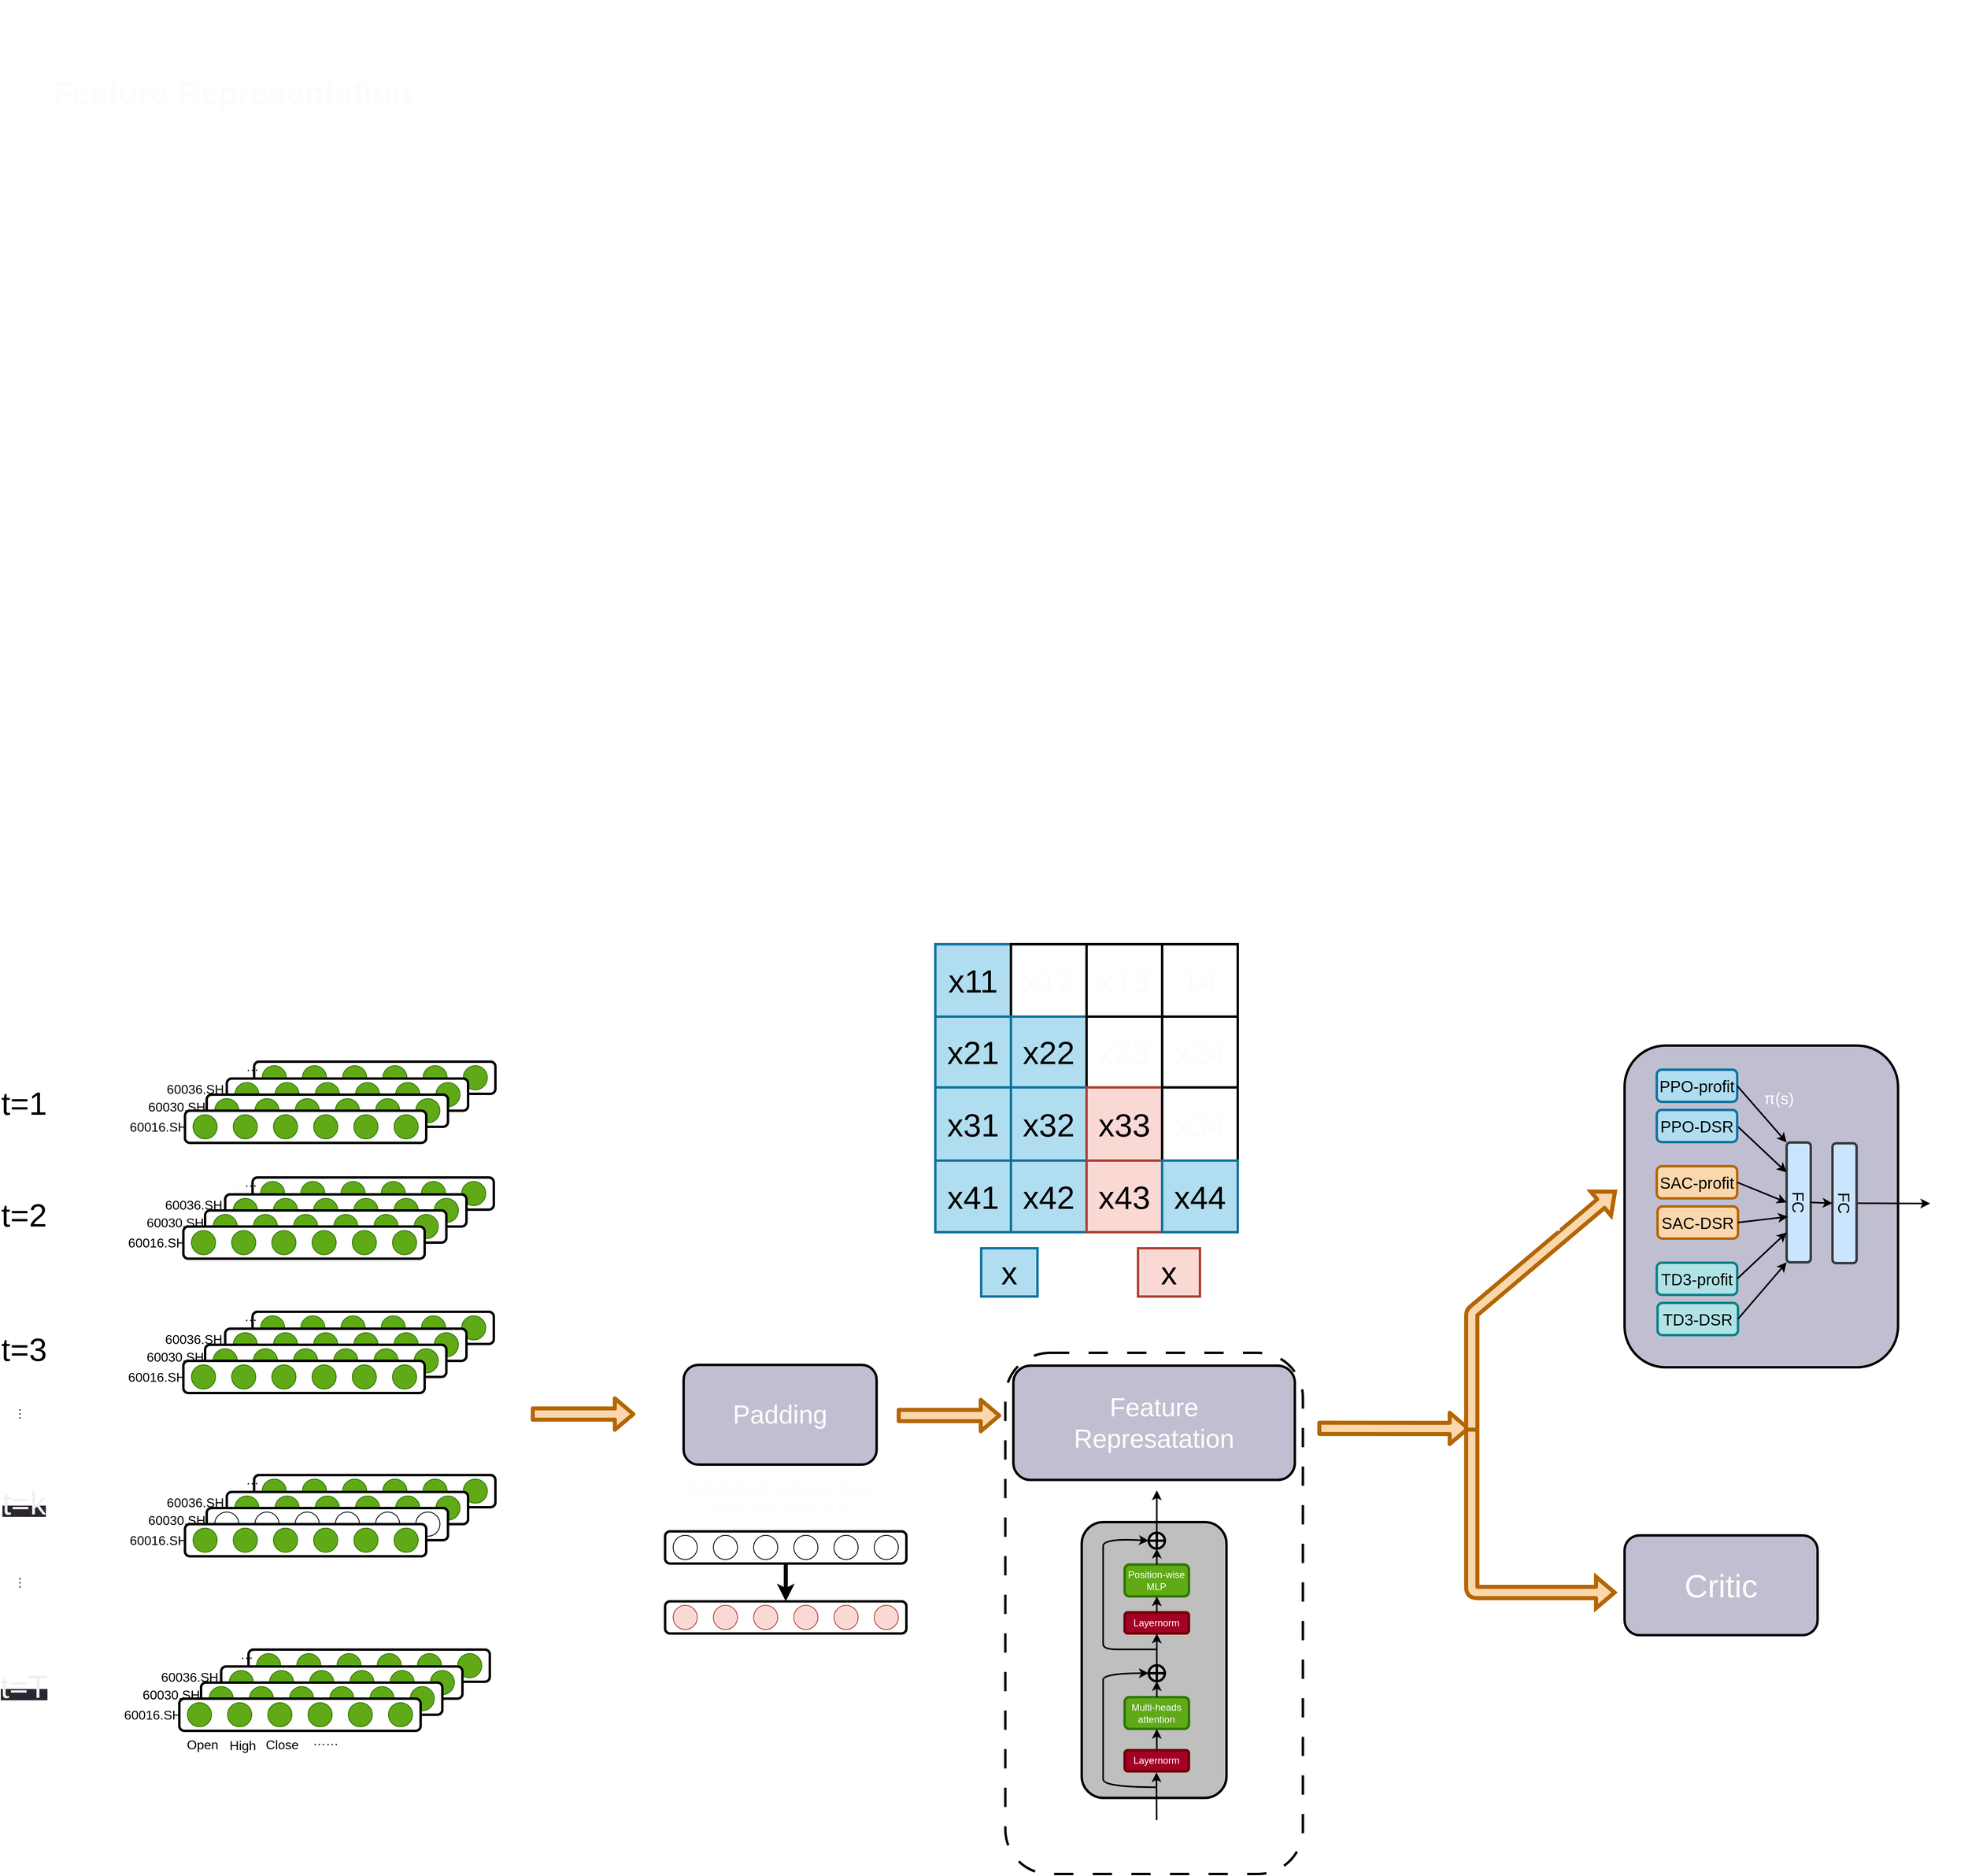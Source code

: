 <mxfile>
    <diagram id="ONbmVxAtN_sJH-7X9Zuj" name="第 1 页">
        <mxGraphModel dx="1524" dy="1256" grid="1" gridSize="10" guides="1" tooltips="1" connect="1" arrows="1" fold="1" page="1" pageScale="1" pageWidth="827" pageHeight="1169" math="0" shadow="0">
            <root>
                <mxCell id="0"/>
                <mxCell id="1" parent="0"/>
                <mxCell id="353" value="&lt;h1&gt;&lt;font style=&quot;font-size: 40px;&quot;&gt;Feature Representation&lt;/font&gt;&lt;/h1&gt;&lt;div&gt;&lt;font style=&quot;font-size: 40px;&quot;&gt;&lt;br&gt;&lt;/font&gt;&lt;/div&gt;" style="text;html=1;strokeColor=none;fillColor=none;spacing=5;spacingTop=-20;whiteSpace=wrap;overflow=hidden;rounded=0;sketch=0;strokeWidth=3;fontSize=40;fontColor=#FCFCFC;" vertex="1" parent="1">
                    <mxGeometry x="150" y="20" width="595" height="190" as="geometry"/>
                </mxCell>
                <mxCell id="66" value="&lt;font style=&quot;font-size: 40px;&quot;&gt;t=1&lt;/font&gt;" style="text;html=1;strokeColor=none;fillColor=none;align=center;verticalAlign=middle;whiteSpace=wrap;rounded=0;sketch=0;strokeWidth=3;" vertex="1" parent="1">
                    <mxGeometry x="90" y="1366" width="60" height="30" as="geometry"/>
                </mxCell>
                <mxCell id="122" value="" style="group" vertex="1" connectable="0" parent="1">
                    <mxGeometry x="406" y="1330" width="300" height="40" as="geometry"/>
                </mxCell>
                <mxCell id="123" value="" style="rounded=1;whiteSpace=wrap;html=1;strokeWidth=3;movable=1;resizable=1;rotatable=1;deletable=1;editable=1;connectable=1;container=0;" vertex="1" parent="122">
                    <mxGeometry width="300" height="40" as="geometry"/>
                </mxCell>
                <mxCell id="124" value="" style="ellipse;whiteSpace=wrap;html=1;aspect=fixed;fillColor=#60a917;fontColor=#ffffff;strokeColor=#2D7600;movable=1;resizable=1;rotatable=1;deletable=1;editable=1;connectable=1;container=0;" vertex="1" parent="122">
                    <mxGeometry x="10" y="5" width="30" height="30" as="geometry"/>
                </mxCell>
                <mxCell id="125" value="" style="ellipse;whiteSpace=wrap;html=1;aspect=fixed;fillColor=#60a917;fontColor=#ffffff;strokeColor=#2D7600;movable=1;resizable=1;rotatable=1;deletable=1;editable=1;connectable=1;container=0;" vertex="1" parent="122">
                    <mxGeometry x="60" y="5" width="30" height="30" as="geometry"/>
                </mxCell>
                <mxCell id="126" value="" style="ellipse;whiteSpace=wrap;html=1;aspect=fixed;fillColor=#60a917;fontColor=#ffffff;strokeColor=#2D7600;movable=1;resizable=1;rotatable=1;deletable=1;editable=1;connectable=1;container=0;" vertex="1" parent="122">
                    <mxGeometry x="260" y="5" width="30" height="30" as="geometry"/>
                </mxCell>
                <mxCell id="127" value="" style="ellipse;whiteSpace=wrap;html=1;aspect=fixed;fillColor=#60a917;fontColor=#ffffff;strokeColor=#2D7600;movable=1;resizable=1;rotatable=1;deletable=1;editable=1;connectable=1;container=0;" vertex="1" parent="122">
                    <mxGeometry x="160" y="5" width="30" height="30" as="geometry"/>
                </mxCell>
                <mxCell id="128" value="" style="ellipse;whiteSpace=wrap;html=1;aspect=fixed;fillColor=#60a917;fontColor=#ffffff;strokeColor=#2D7600;movable=1;resizable=1;rotatable=1;deletable=1;editable=1;connectable=1;container=0;" vertex="1" parent="122">
                    <mxGeometry x="110" y="5" width="30" height="30" as="geometry"/>
                </mxCell>
                <mxCell id="129" value="" style="ellipse;whiteSpace=wrap;html=1;aspect=fixed;fillColor=#60a917;fontColor=#ffffff;strokeColor=#2D7600;movable=1;resizable=1;rotatable=1;deletable=1;editable=1;connectable=1;container=0;" vertex="1" parent="122">
                    <mxGeometry x="210" y="5" width="30" height="30" as="geometry"/>
                </mxCell>
                <mxCell id="104" value="" style="group" vertex="1" connectable="0" parent="1">
                    <mxGeometry x="347" y="1371" width="325" height="40" as="geometry"/>
                </mxCell>
                <mxCell id="112" value="" style="group" vertex="1" connectable="0" parent="104">
                    <mxGeometry x="25" y="-20" width="300" height="40" as="geometry"/>
                </mxCell>
                <mxCell id="113" value="" style="rounded=1;whiteSpace=wrap;html=1;strokeWidth=3;movable=1;resizable=1;rotatable=1;deletable=1;editable=1;connectable=1;container=0;" vertex="1" parent="112">
                    <mxGeometry width="300" height="40" as="geometry"/>
                </mxCell>
                <mxCell id="114" value="" style="ellipse;whiteSpace=wrap;html=1;aspect=fixed;fillColor=#60a917;fontColor=#ffffff;strokeColor=#2D7600;movable=1;resizable=1;rotatable=1;deletable=1;editable=1;connectable=1;container=0;" vertex="1" parent="112">
                    <mxGeometry x="10" y="5" width="30" height="30" as="geometry"/>
                </mxCell>
                <mxCell id="115" value="" style="ellipse;whiteSpace=wrap;html=1;aspect=fixed;fillColor=#60a917;fontColor=#ffffff;strokeColor=#2D7600;movable=1;resizable=1;rotatable=1;deletable=1;editable=1;connectable=1;container=0;" vertex="1" parent="112">
                    <mxGeometry x="60" y="5" width="30" height="30" as="geometry"/>
                </mxCell>
                <mxCell id="116" value="" style="ellipse;whiteSpace=wrap;html=1;aspect=fixed;fillColor=#60a917;fontColor=#ffffff;strokeColor=#2D7600;movable=1;resizable=1;rotatable=1;deletable=1;editable=1;connectable=1;container=0;" vertex="1" parent="112">
                    <mxGeometry x="260" y="5" width="30" height="30" as="geometry"/>
                </mxCell>
                <mxCell id="117" value="" style="ellipse;whiteSpace=wrap;html=1;aspect=fixed;fillColor=#60a917;fontColor=#ffffff;strokeColor=#2D7600;movable=1;resizable=1;rotatable=1;deletable=1;editable=1;connectable=1;container=0;" vertex="1" parent="112">
                    <mxGeometry x="160" y="5" width="30" height="30" as="geometry"/>
                </mxCell>
                <mxCell id="118" value="" style="ellipse;whiteSpace=wrap;html=1;aspect=fixed;fillColor=#60a917;fontColor=#ffffff;strokeColor=#2D7600;movable=1;resizable=1;rotatable=1;deletable=1;editable=1;connectable=1;container=0;" vertex="1" parent="112">
                    <mxGeometry x="110" y="5" width="30" height="30" as="geometry"/>
                </mxCell>
                <mxCell id="119" value="" style="ellipse;whiteSpace=wrap;html=1;aspect=fixed;fillColor=#60a917;fontColor=#ffffff;strokeColor=#2D7600;movable=1;resizable=1;rotatable=1;deletable=1;editable=1;connectable=1;container=0;" vertex="1" parent="112">
                    <mxGeometry x="210" y="5" width="30" height="30" as="geometry"/>
                </mxCell>
                <mxCell id="105" value="" style="rounded=1;whiteSpace=wrap;html=1;strokeWidth=3;movable=1;resizable=1;rotatable=1;deletable=1;editable=1;connectable=1;container=0;" vertex="1" parent="104">
                    <mxGeometry width="300" height="40" as="geometry"/>
                </mxCell>
                <mxCell id="106" value="" style="ellipse;whiteSpace=wrap;html=1;aspect=fixed;fillColor=#60a917;fontColor=#ffffff;strokeColor=#2D7600;movable=1;resizable=1;rotatable=1;deletable=1;editable=1;connectable=1;container=0;" vertex="1" parent="104">
                    <mxGeometry x="10" y="5" width="30" height="30" as="geometry"/>
                </mxCell>
                <mxCell id="107" value="" style="ellipse;whiteSpace=wrap;html=1;aspect=fixed;fillColor=#60a917;fontColor=#ffffff;strokeColor=#2D7600;movable=1;resizable=1;rotatable=1;deletable=1;editable=1;connectable=1;container=0;" vertex="1" parent="104">
                    <mxGeometry x="60" y="5" width="30" height="30" as="geometry"/>
                </mxCell>
                <mxCell id="108" value="" style="ellipse;whiteSpace=wrap;html=1;aspect=fixed;fillColor=#60a917;fontColor=#ffffff;strokeColor=#2D7600;movable=1;resizable=1;rotatable=1;deletable=1;editable=1;connectable=1;container=0;" vertex="1" parent="104">
                    <mxGeometry x="260" y="5" width="30" height="30" as="geometry"/>
                </mxCell>
                <mxCell id="109" value="" style="ellipse;whiteSpace=wrap;html=1;aspect=fixed;fillColor=#60a917;fontColor=#ffffff;strokeColor=#2D7600;movable=1;resizable=1;rotatable=1;deletable=1;editable=1;connectable=1;container=0;" vertex="1" parent="104">
                    <mxGeometry x="160" y="5" width="30" height="30" as="geometry"/>
                </mxCell>
                <mxCell id="110" value="" style="ellipse;whiteSpace=wrap;html=1;aspect=fixed;fillColor=#60a917;fontColor=#ffffff;strokeColor=#2D7600;movable=1;resizable=1;rotatable=1;deletable=1;editable=1;connectable=1;container=0;" vertex="1" parent="104">
                    <mxGeometry x="110" y="5" width="30" height="30" as="geometry"/>
                </mxCell>
                <mxCell id="111" value="" style="ellipse;whiteSpace=wrap;html=1;aspect=fixed;fillColor=#60a917;fontColor=#ffffff;strokeColor=#2D7600;movable=1;resizable=1;rotatable=1;deletable=1;editable=1;connectable=1;container=0;" vertex="1" parent="104">
                    <mxGeometry x="210" y="5" width="30" height="30" as="geometry"/>
                </mxCell>
                <mxCell id="75" value="" style="group" vertex="1" connectable="0" parent="1">
                    <mxGeometry x="320" y="1391" width="300" height="40" as="geometry"/>
                </mxCell>
                <mxCell id="2" value="" style="rounded=1;whiteSpace=wrap;html=1;strokeWidth=3;movable=1;resizable=1;rotatable=1;deletable=1;editable=1;connectable=1;container=0;" vertex="1" parent="75">
                    <mxGeometry width="300" height="40" as="geometry"/>
                </mxCell>
                <mxCell id="3" value="" style="ellipse;whiteSpace=wrap;html=1;aspect=fixed;fillColor=#60a917;fontColor=#ffffff;strokeColor=#2D7600;movable=1;resizable=1;rotatable=1;deletable=1;editable=1;connectable=1;container=0;" vertex="1" parent="75">
                    <mxGeometry x="10" y="5" width="30" height="30" as="geometry"/>
                </mxCell>
                <mxCell id="4" value="" style="ellipse;whiteSpace=wrap;html=1;aspect=fixed;fillColor=#60a917;fontColor=#ffffff;strokeColor=#2D7600;movable=1;resizable=1;rotatable=1;deletable=1;editable=1;connectable=1;container=0;" vertex="1" parent="75">
                    <mxGeometry x="60" y="5" width="30" height="30" as="geometry"/>
                </mxCell>
                <mxCell id="5" value="" style="ellipse;whiteSpace=wrap;html=1;aspect=fixed;fillColor=#60a917;fontColor=#ffffff;strokeColor=#2D7600;movable=1;resizable=1;rotatable=1;deletable=1;editable=1;connectable=1;container=0;" vertex="1" parent="75">
                    <mxGeometry x="260" y="5" width="30" height="30" as="geometry"/>
                </mxCell>
                <mxCell id="6" value="" style="ellipse;whiteSpace=wrap;html=1;aspect=fixed;fillColor=#60a917;fontColor=#ffffff;strokeColor=#2D7600;movable=1;resizable=1;rotatable=1;deletable=1;editable=1;connectable=1;container=0;" vertex="1" parent="75">
                    <mxGeometry x="160" y="5" width="30" height="30" as="geometry"/>
                </mxCell>
                <mxCell id="7" value="" style="ellipse;whiteSpace=wrap;html=1;aspect=fixed;fillColor=#60a917;fontColor=#ffffff;strokeColor=#2D7600;movable=1;resizable=1;rotatable=1;deletable=1;editable=1;connectable=1;container=0;" vertex="1" parent="75">
                    <mxGeometry x="110" y="5" width="30" height="30" as="geometry"/>
                </mxCell>
                <mxCell id="8" value="" style="ellipse;whiteSpace=wrap;html=1;aspect=fixed;fillColor=#60a917;fontColor=#ffffff;strokeColor=#2D7600;movable=1;resizable=1;rotatable=1;deletable=1;editable=1;connectable=1;container=0;" vertex="1" parent="75">
                    <mxGeometry x="210" y="5" width="30" height="30" as="geometry"/>
                </mxCell>
                <mxCell id="131" value="60016.SH" style="text;html=1;strokeColor=none;fillColor=none;align=center;verticalAlign=middle;whiteSpace=wrap;rounded=0;sketch=0;strokeWidth=3;fontSize=16;" vertex="1" parent="1">
                    <mxGeometry x="257" y="1396" width="60" height="30" as="geometry"/>
                </mxCell>
                <mxCell id="102" value="…&lt;font color=&quot;#fcfcfc&quot;&gt;…&lt;/font&gt;" style="text;html=1;strokeColor=none;fillColor=none;align=center;verticalAlign=middle;whiteSpace=wrap;rounded=0;sketch=0;strokeWidth=3;fontSize=16;fontColor=#000000;rotation=90;" vertex="1" parent="1">
                    <mxGeometry x="90" y="1971" width="60" height="30" as="geometry"/>
                </mxCell>
                <mxCell id="103" value="…&lt;font color=&quot;#fcfcfc&quot;&gt;…&lt;/font&gt;" style="text;html=1;strokeColor=none;fillColor=none;align=center;verticalAlign=middle;whiteSpace=wrap;rounded=0;sketch=0;strokeWidth=3;fontSize=16;fontColor=#000000;rotation=90;" vertex="1" parent="1">
                    <mxGeometry x="90" y="1761" width="60" height="30" as="geometry"/>
                </mxCell>
                <mxCell id="120" value="&lt;font style=&quot;font-size: 40px;&quot;&gt;t=2&lt;/font&gt;" style="text;html=1;strokeColor=none;fillColor=none;align=center;verticalAlign=middle;whiteSpace=wrap;rounded=0;sketch=0;strokeWidth=3;" vertex="1" parent="1">
                    <mxGeometry x="90" y="1505" width="60" height="30" as="geometry"/>
                </mxCell>
                <mxCell id="121" value="&lt;font style=&quot;&quot;&gt;&lt;font style=&quot;font-size: 40px;&quot;&gt;t=3&lt;/font&gt;&lt;br&gt;&lt;/font&gt;" style="text;html=1;strokeColor=none;fillColor=none;align=center;verticalAlign=middle;whiteSpace=wrap;rounded=0;sketch=0;strokeWidth=3;" vertex="1" parent="1">
                    <mxGeometry x="90" y="1672" width="60" height="30" as="geometry"/>
                </mxCell>
                <mxCell id="130" value="…&lt;font color=&quot;#fcfcfc&quot;&gt;…&lt;/font&gt;" style="text;html=1;strokeColor=none;fillColor=none;align=center;verticalAlign=middle;whiteSpace=wrap;rounded=0;sketch=0;strokeWidth=3;fontSize=16;fontColor=#000000;rotation=-181;" vertex="1" parent="1">
                    <mxGeometry x="366" y="1331" width="60" height="30" as="geometry"/>
                </mxCell>
                <mxCell id="132" value="60030.SH" style="text;html=1;strokeColor=none;fillColor=none;align=center;verticalAlign=middle;whiteSpace=wrap;rounded=0;sketch=0;strokeWidth=3;fontSize=16;" vertex="1" parent="1">
                    <mxGeometry x="280" y="1371" width="60" height="30" as="geometry"/>
                </mxCell>
                <mxCell id="133" value="60036.SH" style="text;html=1;strokeColor=none;fillColor=none;align=center;verticalAlign=middle;whiteSpace=wrap;rounded=0;sketch=0;strokeWidth=3;fontSize=16;" vertex="1" parent="1">
                    <mxGeometry x="303" y="1349" width="60" height="30" as="geometry"/>
                </mxCell>
                <mxCell id="170" value="" style="group" vertex="1" connectable="0" parent="1">
                    <mxGeometry x="404" y="1474" width="300" height="40" as="geometry"/>
                </mxCell>
                <mxCell id="171" value="" style="rounded=1;whiteSpace=wrap;html=1;strokeWidth=3;movable=1;resizable=1;rotatable=1;deletable=1;editable=1;connectable=1;container=0;" vertex="1" parent="170">
                    <mxGeometry width="300" height="40" as="geometry"/>
                </mxCell>
                <mxCell id="172" value="" style="ellipse;whiteSpace=wrap;html=1;aspect=fixed;fillColor=#60a917;fontColor=#ffffff;strokeColor=#2D7600;movable=1;resizable=1;rotatable=1;deletable=1;editable=1;connectable=1;container=0;" vertex="1" parent="170">
                    <mxGeometry x="10" y="5" width="30" height="30" as="geometry"/>
                </mxCell>
                <mxCell id="173" value="" style="ellipse;whiteSpace=wrap;html=1;aspect=fixed;fillColor=#60a917;fontColor=#ffffff;strokeColor=#2D7600;movable=1;resizable=1;rotatable=1;deletable=1;editable=1;connectable=1;container=0;" vertex="1" parent="170">
                    <mxGeometry x="60" y="5" width="30" height="30" as="geometry"/>
                </mxCell>
                <mxCell id="174" value="" style="ellipse;whiteSpace=wrap;html=1;aspect=fixed;fillColor=#60a917;fontColor=#ffffff;strokeColor=#2D7600;movable=1;resizable=1;rotatable=1;deletable=1;editable=1;connectable=1;container=0;" vertex="1" parent="170">
                    <mxGeometry x="260" y="5" width="30" height="30" as="geometry"/>
                </mxCell>
                <mxCell id="175" value="" style="ellipse;whiteSpace=wrap;html=1;aspect=fixed;fillColor=#60a917;fontColor=#ffffff;strokeColor=#2D7600;movable=1;resizable=1;rotatable=1;deletable=1;editable=1;connectable=1;container=0;" vertex="1" parent="170">
                    <mxGeometry x="160" y="5" width="30" height="30" as="geometry"/>
                </mxCell>
                <mxCell id="176" value="" style="ellipse;whiteSpace=wrap;html=1;aspect=fixed;fillColor=#60a917;fontColor=#ffffff;strokeColor=#2D7600;movable=1;resizable=1;rotatable=1;deletable=1;editable=1;connectable=1;container=0;" vertex="1" parent="170">
                    <mxGeometry x="110" y="5" width="30" height="30" as="geometry"/>
                </mxCell>
                <mxCell id="177" value="" style="ellipse;whiteSpace=wrap;html=1;aspect=fixed;fillColor=#60a917;fontColor=#ffffff;strokeColor=#2D7600;movable=1;resizable=1;rotatable=1;deletable=1;editable=1;connectable=1;container=0;" vertex="1" parent="170">
                    <mxGeometry x="210" y="5" width="30" height="30" as="geometry"/>
                </mxCell>
                <mxCell id="178" value="" style="group" vertex="1" connectable="0" parent="1">
                    <mxGeometry x="345" y="1515" width="325" height="40" as="geometry"/>
                </mxCell>
                <mxCell id="179" value="" style="group" vertex="1" connectable="0" parent="178">
                    <mxGeometry x="25" y="-20" width="300" height="40" as="geometry"/>
                </mxCell>
                <mxCell id="180" value="" style="rounded=1;whiteSpace=wrap;html=1;strokeWidth=3;movable=1;resizable=1;rotatable=1;deletable=1;editable=1;connectable=1;container=0;" vertex="1" parent="179">
                    <mxGeometry width="300" height="40" as="geometry"/>
                </mxCell>
                <mxCell id="181" value="" style="ellipse;whiteSpace=wrap;html=1;aspect=fixed;fillColor=#60a917;fontColor=#ffffff;strokeColor=#2D7600;movable=1;resizable=1;rotatable=1;deletable=1;editable=1;connectable=1;container=0;" vertex="1" parent="179">
                    <mxGeometry x="10" y="5" width="30" height="30" as="geometry"/>
                </mxCell>
                <mxCell id="182" value="" style="ellipse;whiteSpace=wrap;html=1;aspect=fixed;fillColor=#60a917;fontColor=#ffffff;strokeColor=#2D7600;movable=1;resizable=1;rotatable=1;deletable=1;editable=1;connectable=1;container=0;" vertex="1" parent="179">
                    <mxGeometry x="60" y="5" width="30" height="30" as="geometry"/>
                </mxCell>
                <mxCell id="183" value="" style="ellipse;whiteSpace=wrap;html=1;aspect=fixed;fillColor=#60a917;fontColor=#ffffff;strokeColor=#2D7600;movable=1;resizable=1;rotatable=1;deletable=1;editable=1;connectable=1;container=0;" vertex="1" parent="179">
                    <mxGeometry x="260" y="5" width="30" height="30" as="geometry"/>
                </mxCell>
                <mxCell id="184" value="" style="ellipse;whiteSpace=wrap;html=1;aspect=fixed;fillColor=#60a917;fontColor=#ffffff;strokeColor=#2D7600;movable=1;resizable=1;rotatable=1;deletable=1;editable=1;connectable=1;container=0;" vertex="1" parent="179">
                    <mxGeometry x="160" y="5" width="30" height="30" as="geometry"/>
                </mxCell>
                <mxCell id="185" value="" style="ellipse;whiteSpace=wrap;html=1;aspect=fixed;fillColor=#60a917;fontColor=#ffffff;strokeColor=#2D7600;movable=1;resizable=1;rotatable=1;deletable=1;editable=1;connectable=1;container=0;" vertex="1" parent="179">
                    <mxGeometry x="110" y="5" width="30" height="30" as="geometry"/>
                </mxCell>
                <mxCell id="186" value="" style="ellipse;whiteSpace=wrap;html=1;aspect=fixed;fillColor=#60a917;fontColor=#ffffff;strokeColor=#2D7600;movable=1;resizable=1;rotatable=1;deletable=1;editable=1;connectable=1;container=0;" vertex="1" parent="179">
                    <mxGeometry x="210" y="5" width="30" height="30" as="geometry"/>
                </mxCell>
                <mxCell id="187" value="" style="rounded=1;whiteSpace=wrap;html=1;strokeWidth=3;movable=1;resizable=1;rotatable=1;deletable=1;editable=1;connectable=1;container=0;" vertex="1" parent="178">
                    <mxGeometry width="300" height="40" as="geometry"/>
                </mxCell>
                <mxCell id="188" value="" style="ellipse;whiteSpace=wrap;html=1;aspect=fixed;fillColor=#60a917;fontColor=#ffffff;strokeColor=#2D7600;movable=1;resizable=1;rotatable=1;deletable=1;editable=1;connectable=1;container=0;" vertex="1" parent="178">
                    <mxGeometry x="10" y="5" width="30" height="30" as="geometry"/>
                </mxCell>
                <mxCell id="189" value="" style="ellipse;whiteSpace=wrap;html=1;aspect=fixed;fillColor=#60a917;fontColor=#ffffff;strokeColor=#2D7600;movable=1;resizable=1;rotatable=1;deletable=1;editable=1;connectable=1;container=0;" vertex="1" parent="178">
                    <mxGeometry x="60" y="5" width="30" height="30" as="geometry"/>
                </mxCell>
                <mxCell id="190" value="" style="ellipse;whiteSpace=wrap;html=1;aspect=fixed;fillColor=#60a917;fontColor=#ffffff;strokeColor=#2D7600;movable=1;resizable=1;rotatable=1;deletable=1;editable=1;connectable=1;container=0;" vertex="1" parent="178">
                    <mxGeometry x="260" y="5" width="30" height="30" as="geometry"/>
                </mxCell>
                <mxCell id="191" value="" style="ellipse;whiteSpace=wrap;html=1;aspect=fixed;fillColor=#60a917;fontColor=#ffffff;strokeColor=#2D7600;movable=1;resizable=1;rotatable=1;deletable=1;editable=1;connectable=1;container=0;" vertex="1" parent="178">
                    <mxGeometry x="160" y="5" width="30" height="30" as="geometry"/>
                </mxCell>
                <mxCell id="192" value="" style="ellipse;whiteSpace=wrap;html=1;aspect=fixed;fillColor=#60a917;fontColor=#ffffff;strokeColor=#2D7600;movable=1;resizable=1;rotatable=1;deletable=1;editable=1;connectable=1;container=0;" vertex="1" parent="178">
                    <mxGeometry x="110" y="5" width="30" height="30" as="geometry"/>
                </mxCell>
                <mxCell id="193" value="" style="ellipse;whiteSpace=wrap;html=1;aspect=fixed;fillColor=#60a917;fontColor=#ffffff;strokeColor=#2D7600;movable=1;resizable=1;rotatable=1;deletable=1;editable=1;connectable=1;container=0;" vertex="1" parent="178">
                    <mxGeometry x="210" y="5" width="30" height="30" as="geometry"/>
                </mxCell>
                <mxCell id="194" value="" style="group" vertex="1" connectable="0" parent="1">
                    <mxGeometry x="318" y="1535" width="300" height="40" as="geometry"/>
                </mxCell>
                <mxCell id="195" value="" style="rounded=1;whiteSpace=wrap;html=1;strokeWidth=3;movable=1;resizable=1;rotatable=1;deletable=1;editable=1;connectable=1;container=0;" vertex="1" parent="194">
                    <mxGeometry width="300" height="40" as="geometry"/>
                </mxCell>
                <mxCell id="196" value="" style="ellipse;whiteSpace=wrap;html=1;aspect=fixed;fillColor=#60a917;fontColor=#ffffff;strokeColor=#2D7600;movable=1;resizable=1;rotatable=1;deletable=1;editable=1;connectable=1;container=0;" vertex="1" parent="194">
                    <mxGeometry x="10" y="5" width="30" height="30" as="geometry"/>
                </mxCell>
                <mxCell id="197" value="" style="ellipse;whiteSpace=wrap;html=1;aspect=fixed;fillColor=#60a917;fontColor=#ffffff;strokeColor=#2D7600;movable=1;resizable=1;rotatable=1;deletable=1;editable=1;connectable=1;container=0;" vertex="1" parent="194">
                    <mxGeometry x="60" y="5" width="30" height="30" as="geometry"/>
                </mxCell>
                <mxCell id="198" value="" style="ellipse;whiteSpace=wrap;html=1;aspect=fixed;fillColor=#60a917;fontColor=#ffffff;strokeColor=#2D7600;movable=1;resizable=1;rotatable=1;deletable=1;editable=1;connectable=1;container=0;" vertex="1" parent="194">
                    <mxGeometry x="260" y="5" width="30" height="30" as="geometry"/>
                </mxCell>
                <mxCell id="199" value="" style="ellipse;whiteSpace=wrap;html=1;aspect=fixed;fillColor=#60a917;fontColor=#ffffff;strokeColor=#2D7600;movable=1;resizable=1;rotatable=1;deletable=1;editable=1;connectable=1;container=0;" vertex="1" parent="194">
                    <mxGeometry x="160" y="5" width="30" height="30" as="geometry"/>
                </mxCell>
                <mxCell id="200" value="" style="ellipse;whiteSpace=wrap;html=1;aspect=fixed;fillColor=#60a917;fontColor=#ffffff;strokeColor=#2D7600;movable=1;resizable=1;rotatable=1;deletable=1;editable=1;connectable=1;container=0;" vertex="1" parent="194">
                    <mxGeometry x="110" y="5" width="30" height="30" as="geometry"/>
                </mxCell>
                <mxCell id="201" value="" style="ellipse;whiteSpace=wrap;html=1;aspect=fixed;fillColor=#60a917;fontColor=#ffffff;strokeColor=#2D7600;movable=1;resizable=1;rotatable=1;deletable=1;editable=1;connectable=1;container=0;" vertex="1" parent="194">
                    <mxGeometry x="210" y="5" width="30" height="30" as="geometry"/>
                </mxCell>
                <mxCell id="202" value="60016.SH" style="text;html=1;strokeColor=none;fillColor=none;align=center;verticalAlign=middle;whiteSpace=wrap;rounded=0;sketch=0;strokeWidth=3;fontSize=16;" vertex="1" parent="1">
                    <mxGeometry x="255" y="1540" width="60" height="30" as="geometry"/>
                </mxCell>
                <mxCell id="203" value="…&lt;font color=&quot;#fcfcfc&quot;&gt;…&lt;/font&gt;" style="text;html=1;strokeColor=none;fillColor=none;align=center;verticalAlign=middle;whiteSpace=wrap;rounded=0;sketch=0;strokeWidth=3;fontSize=16;fontColor=#000000;rotation=-181;" vertex="1" parent="1">
                    <mxGeometry x="364" y="1475" width="60" height="30" as="geometry"/>
                </mxCell>
                <mxCell id="204" value="60030.SH" style="text;html=1;strokeColor=none;fillColor=none;align=center;verticalAlign=middle;whiteSpace=wrap;rounded=0;sketch=0;strokeWidth=3;fontSize=16;" vertex="1" parent="1">
                    <mxGeometry x="278" y="1515" width="60" height="30" as="geometry"/>
                </mxCell>
                <mxCell id="205" value="60036.SH" style="text;html=1;strokeColor=none;fillColor=none;align=center;verticalAlign=middle;whiteSpace=wrap;rounded=0;sketch=0;strokeWidth=3;fontSize=16;" vertex="1" parent="1">
                    <mxGeometry x="301" y="1493" width="60" height="30" as="geometry"/>
                </mxCell>
                <mxCell id="206" value="" style="group" vertex="1" connectable="0" parent="1">
                    <mxGeometry x="404" y="1641" width="300" height="40" as="geometry"/>
                </mxCell>
                <mxCell id="207" value="" style="rounded=1;whiteSpace=wrap;html=1;strokeWidth=3;movable=1;resizable=1;rotatable=1;deletable=1;editable=1;connectable=1;container=0;" vertex="1" parent="206">
                    <mxGeometry width="300" height="40" as="geometry"/>
                </mxCell>
                <mxCell id="208" value="" style="ellipse;whiteSpace=wrap;html=1;aspect=fixed;fillColor=#60a917;fontColor=#ffffff;strokeColor=#2D7600;movable=1;resizable=1;rotatable=1;deletable=1;editable=1;connectable=1;container=0;" vertex="1" parent="206">
                    <mxGeometry x="10" y="5" width="30" height="30" as="geometry"/>
                </mxCell>
                <mxCell id="209" value="" style="ellipse;whiteSpace=wrap;html=1;aspect=fixed;fillColor=#60a917;fontColor=#ffffff;strokeColor=#2D7600;movable=1;resizable=1;rotatable=1;deletable=1;editable=1;connectable=1;container=0;" vertex="1" parent="206">
                    <mxGeometry x="60" y="5" width="30" height="30" as="geometry"/>
                </mxCell>
                <mxCell id="210" value="" style="ellipse;whiteSpace=wrap;html=1;aspect=fixed;fillColor=#60a917;fontColor=#ffffff;strokeColor=#2D7600;movable=1;resizable=1;rotatable=1;deletable=1;editable=1;connectable=1;container=0;" vertex="1" parent="206">
                    <mxGeometry x="260" y="5" width="30" height="30" as="geometry"/>
                </mxCell>
                <mxCell id="211" value="" style="ellipse;whiteSpace=wrap;html=1;aspect=fixed;fillColor=#60a917;fontColor=#ffffff;strokeColor=#2D7600;movable=1;resizable=1;rotatable=1;deletable=1;editable=1;connectable=1;container=0;" vertex="1" parent="206">
                    <mxGeometry x="160" y="5" width="30" height="30" as="geometry"/>
                </mxCell>
                <mxCell id="212" value="" style="ellipse;whiteSpace=wrap;html=1;aspect=fixed;fillColor=#60a917;fontColor=#ffffff;strokeColor=#2D7600;movable=1;resizable=1;rotatable=1;deletable=1;editable=1;connectable=1;container=0;" vertex="1" parent="206">
                    <mxGeometry x="110" y="5" width="30" height="30" as="geometry"/>
                </mxCell>
                <mxCell id="213" value="" style="ellipse;whiteSpace=wrap;html=1;aspect=fixed;fillColor=#60a917;fontColor=#ffffff;strokeColor=#2D7600;movable=1;resizable=1;rotatable=1;deletable=1;editable=1;connectable=1;container=0;" vertex="1" parent="206">
                    <mxGeometry x="210" y="5" width="30" height="30" as="geometry"/>
                </mxCell>
                <mxCell id="214" value="" style="group" vertex="1" connectable="0" parent="1">
                    <mxGeometry x="345" y="1682" width="325" height="40" as="geometry"/>
                </mxCell>
                <mxCell id="215" value="" style="group" vertex="1" connectable="0" parent="214">
                    <mxGeometry x="25" y="-20" width="300" height="40" as="geometry"/>
                </mxCell>
                <mxCell id="216" value="" style="rounded=1;whiteSpace=wrap;html=1;strokeWidth=3;movable=1;resizable=1;rotatable=1;deletable=1;editable=1;connectable=1;container=0;" vertex="1" parent="215">
                    <mxGeometry width="300" height="40" as="geometry"/>
                </mxCell>
                <mxCell id="217" value="" style="ellipse;whiteSpace=wrap;html=1;aspect=fixed;fillColor=#60a917;fontColor=#ffffff;strokeColor=#2D7600;movable=1;resizable=1;rotatable=1;deletable=1;editable=1;connectable=1;container=0;" vertex="1" parent="215">
                    <mxGeometry x="10" y="5" width="30" height="30" as="geometry"/>
                </mxCell>
                <mxCell id="218" value="" style="ellipse;whiteSpace=wrap;html=1;aspect=fixed;fillColor=#60a917;fontColor=#ffffff;strokeColor=#2D7600;movable=1;resizable=1;rotatable=1;deletable=1;editable=1;connectable=1;container=0;" vertex="1" parent="215">
                    <mxGeometry x="60" y="5" width="30" height="30" as="geometry"/>
                </mxCell>
                <mxCell id="219" value="" style="ellipse;whiteSpace=wrap;html=1;aspect=fixed;fillColor=#60a917;fontColor=#ffffff;strokeColor=#2D7600;movable=1;resizable=1;rotatable=1;deletable=1;editable=1;connectable=1;container=0;" vertex="1" parent="215">
                    <mxGeometry x="260" y="5" width="30" height="30" as="geometry"/>
                </mxCell>
                <mxCell id="220" value="" style="ellipse;whiteSpace=wrap;html=1;aspect=fixed;fillColor=#60a917;fontColor=#ffffff;strokeColor=#2D7600;movable=1;resizable=1;rotatable=1;deletable=1;editable=1;connectable=1;container=0;" vertex="1" parent="215">
                    <mxGeometry x="160" y="5" width="30" height="30" as="geometry"/>
                </mxCell>
                <mxCell id="221" value="" style="ellipse;whiteSpace=wrap;html=1;aspect=fixed;fillColor=#60a917;fontColor=#ffffff;strokeColor=#2D7600;movable=1;resizable=1;rotatable=1;deletable=1;editable=1;connectable=1;container=0;" vertex="1" parent="215">
                    <mxGeometry x="110" y="5" width="30" height="30" as="geometry"/>
                </mxCell>
                <mxCell id="222" value="" style="ellipse;whiteSpace=wrap;html=1;aspect=fixed;fillColor=#60a917;fontColor=#ffffff;strokeColor=#2D7600;movable=1;resizable=1;rotatable=1;deletable=1;editable=1;connectable=1;container=0;" vertex="1" parent="215">
                    <mxGeometry x="210" y="5" width="30" height="30" as="geometry"/>
                </mxCell>
                <mxCell id="223" value="" style="rounded=1;whiteSpace=wrap;html=1;strokeWidth=3;movable=1;resizable=1;rotatable=1;deletable=1;editable=1;connectable=1;container=0;" vertex="1" parent="214">
                    <mxGeometry width="300" height="40" as="geometry"/>
                </mxCell>
                <mxCell id="224" value="" style="ellipse;whiteSpace=wrap;html=1;aspect=fixed;fillColor=#60a917;fontColor=#ffffff;strokeColor=#2D7600;movable=1;resizable=1;rotatable=1;deletable=1;editable=1;connectable=1;container=0;" vertex="1" parent="214">
                    <mxGeometry x="10" y="5" width="30" height="30" as="geometry"/>
                </mxCell>
                <mxCell id="225" value="" style="ellipse;whiteSpace=wrap;html=1;aspect=fixed;fillColor=#60a917;fontColor=#ffffff;strokeColor=#2D7600;movable=1;resizable=1;rotatable=1;deletable=1;editable=1;connectable=1;container=0;" vertex="1" parent="214">
                    <mxGeometry x="60" y="5" width="30" height="30" as="geometry"/>
                </mxCell>
                <mxCell id="226" value="" style="ellipse;whiteSpace=wrap;html=1;aspect=fixed;fillColor=#60a917;fontColor=#ffffff;strokeColor=#2D7600;movable=1;resizable=1;rotatable=1;deletable=1;editable=1;connectable=1;container=0;" vertex="1" parent="214">
                    <mxGeometry x="260" y="5" width="30" height="30" as="geometry"/>
                </mxCell>
                <mxCell id="227" value="" style="ellipse;whiteSpace=wrap;html=1;aspect=fixed;fillColor=#60a917;fontColor=#ffffff;strokeColor=#2D7600;movable=1;resizable=1;rotatable=1;deletable=1;editable=1;connectable=1;container=0;" vertex="1" parent="214">
                    <mxGeometry x="160" y="5" width="30" height="30" as="geometry"/>
                </mxCell>
                <mxCell id="228" value="" style="ellipse;whiteSpace=wrap;html=1;aspect=fixed;fillColor=#60a917;fontColor=#ffffff;strokeColor=#2D7600;movable=1;resizable=1;rotatable=1;deletable=1;editable=1;connectable=1;container=0;" vertex="1" parent="214">
                    <mxGeometry x="110" y="5" width="30" height="30" as="geometry"/>
                </mxCell>
                <mxCell id="229" value="" style="ellipse;whiteSpace=wrap;html=1;aspect=fixed;fillColor=#60a917;fontColor=#ffffff;strokeColor=#2D7600;movable=1;resizable=1;rotatable=1;deletable=1;editable=1;connectable=1;container=0;" vertex="1" parent="214">
                    <mxGeometry x="210" y="5" width="30" height="30" as="geometry"/>
                </mxCell>
                <mxCell id="230" value="" style="group" vertex="1" connectable="0" parent="1">
                    <mxGeometry x="318" y="1702" width="300" height="40" as="geometry"/>
                </mxCell>
                <mxCell id="231" value="" style="rounded=1;whiteSpace=wrap;html=1;strokeWidth=3;movable=1;resizable=1;rotatable=1;deletable=1;editable=1;connectable=1;container=0;" vertex="1" parent="230">
                    <mxGeometry width="300" height="40" as="geometry"/>
                </mxCell>
                <mxCell id="232" value="" style="ellipse;whiteSpace=wrap;html=1;aspect=fixed;fillColor=#60a917;fontColor=#ffffff;strokeColor=#2D7600;movable=1;resizable=1;rotatable=1;deletable=1;editable=1;connectable=1;container=0;" vertex="1" parent="230">
                    <mxGeometry x="10" y="5" width="30" height="30" as="geometry"/>
                </mxCell>
                <mxCell id="233" value="" style="ellipse;whiteSpace=wrap;html=1;aspect=fixed;fillColor=#60a917;fontColor=#ffffff;strokeColor=#2D7600;movable=1;resizable=1;rotatable=1;deletable=1;editable=1;connectable=1;container=0;" vertex="1" parent="230">
                    <mxGeometry x="60" y="5" width="30" height="30" as="geometry"/>
                </mxCell>
                <mxCell id="234" value="" style="ellipse;whiteSpace=wrap;html=1;aspect=fixed;fillColor=#60a917;fontColor=#ffffff;strokeColor=#2D7600;movable=1;resizable=1;rotatable=1;deletable=1;editable=1;connectable=1;container=0;" vertex="1" parent="230">
                    <mxGeometry x="260" y="5" width="30" height="30" as="geometry"/>
                </mxCell>
                <mxCell id="235" value="" style="ellipse;whiteSpace=wrap;html=1;aspect=fixed;fillColor=#60a917;fontColor=#ffffff;strokeColor=#2D7600;movable=1;resizable=1;rotatable=1;deletable=1;editable=1;connectable=1;container=0;" vertex="1" parent="230">
                    <mxGeometry x="160" y="5" width="30" height="30" as="geometry"/>
                </mxCell>
                <mxCell id="236" value="" style="ellipse;whiteSpace=wrap;html=1;aspect=fixed;fillColor=#60a917;fontColor=#ffffff;strokeColor=#2D7600;movable=1;resizable=1;rotatable=1;deletable=1;editable=1;connectable=1;container=0;" vertex="1" parent="230">
                    <mxGeometry x="110" y="5" width="30" height="30" as="geometry"/>
                </mxCell>
                <mxCell id="237" value="" style="ellipse;whiteSpace=wrap;html=1;aspect=fixed;fillColor=#60a917;fontColor=#ffffff;strokeColor=#2D7600;movable=1;resizable=1;rotatable=1;deletable=1;editable=1;connectable=1;container=0;" vertex="1" parent="230">
                    <mxGeometry x="210" y="5" width="30" height="30" as="geometry"/>
                </mxCell>
                <mxCell id="238" value="60016.SH" style="text;html=1;strokeColor=none;fillColor=none;align=center;verticalAlign=middle;whiteSpace=wrap;rounded=0;sketch=0;strokeWidth=3;fontSize=16;" vertex="1" parent="1">
                    <mxGeometry x="255" y="1707" width="60" height="30" as="geometry"/>
                </mxCell>
                <mxCell id="239" value="…&lt;font color=&quot;#fcfcfc&quot;&gt;…&lt;/font&gt;" style="text;html=1;strokeColor=none;fillColor=none;align=center;verticalAlign=middle;whiteSpace=wrap;rounded=0;sketch=0;strokeWidth=3;fontSize=16;fontColor=#000000;rotation=-181;" vertex="1" parent="1">
                    <mxGeometry x="364" y="1642" width="60" height="30" as="geometry"/>
                </mxCell>
                <mxCell id="240" value="60030.SH" style="text;html=1;strokeColor=none;fillColor=none;align=center;verticalAlign=middle;whiteSpace=wrap;rounded=0;sketch=0;strokeWidth=3;fontSize=16;" vertex="1" parent="1">
                    <mxGeometry x="278" y="1682" width="60" height="30" as="geometry"/>
                </mxCell>
                <mxCell id="241" value="60036.SH" style="text;html=1;strokeColor=none;fillColor=none;align=center;verticalAlign=middle;whiteSpace=wrap;rounded=0;sketch=0;strokeWidth=3;fontSize=16;" vertex="1" parent="1">
                    <mxGeometry x="301" y="1660" width="60" height="30" as="geometry"/>
                </mxCell>
                <mxCell id="244" value="" style="group" vertex="1" connectable="0" parent="1">
                    <mxGeometry x="312" y="2159" width="213" height="36" as="geometry"/>
                </mxCell>
                <mxCell id="70" value="Open" style="text;html=1;strokeColor=none;fillColor=none;align=center;verticalAlign=middle;whiteSpace=wrap;rounded=0;sketch=0;strokeWidth=3;fontSize=16;container=0;" vertex="1" parent="244">
                    <mxGeometry y="5" width="60" height="30" as="geometry"/>
                </mxCell>
                <mxCell id="71" value="Close" style="text;html=1;strokeColor=none;fillColor=none;align=center;verticalAlign=middle;whiteSpace=wrap;rounded=0;sketch=0;strokeWidth=3;fontSize=16;container=0;" vertex="1" parent="244">
                    <mxGeometry x="99" y="5" width="60" height="30" as="geometry"/>
                </mxCell>
                <mxCell id="72" value="High" style="text;html=1;strokeColor=none;fillColor=none;align=center;verticalAlign=middle;whiteSpace=wrap;rounded=0;sketch=0;strokeWidth=3;fontSize=16;container=0;" vertex="1" parent="244">
                    <mxGeometry x="50" y="6" width="60" height="30" as="geometry"/>
                </mxCell>
                <mxCell id="73" value="……" style="text;html=1;strokeColor=none;fillColor=none;align=center;verticalAlign=middle;whiteSpace=wrap;rounded=0;sketch=0;strokeWidth=3;fontSize=16;container=0;" vertex="1" parent="244">
                    <mxGeometry x="153" width="60" height="30" as="geometry"/>
                </mxCell>
                <mxCell id="245" value="" style="group" vertex="1" connectable="0" parent="1">
                    <mxGeometry x="406" y="1844" width="300" height="40" as="geometry"/>
                </mxCell>
                <mxCell id="246" value="" style="rounded=1;whiteSpace=wrap;html=1;strokeWidth=3;movable=1;resizable=1;rotatable=1;deletable=1;editable=1;connectable=1;container=0;" vertex="1" parent="245">
                    <mxGeometry width="300" height="40" as="geometry"/>
                </mxCell>
                <mxCell id="247" value="" style="ellipse;whiteSpace=wrap;html=1;aspect=fixed;fillColor=#60a917;fontColor=#ffffff;strokeColor=#2D7600;movable=1;resizable=1;rotatable=1;deletable=1;editable=1;connectable=1;container=0;" vertex="1" parent="245">
                    <mxGeometry x="10" y="5" width="30" height="30" as="geometry"/>
                </mxCell>
                <mxCell id="248" value="" style="ellipse;whiteSpace=wrap;html=1;aspect=fixed;fillColor=#60a917;fontColor=#ffffff;strokeColor=#2D7600;movable=1;resizable=1;rotatable=1;deletable=1;editable=1;connectable=1;container=0;" vertex="1" parent="245">
                    <mxGeometry x="60" y="5" width="30" height="30" as="geometry"/>
                </mxCell>
                <mxCell id="249" value="" style="ellipse;whiteSpace=wrap;html=1;aspect=fixed;fillColor=#60a917;fontColor=#ffffff;strokeColor=#2D7600;movable=1;resizable=1;rotatable=1;deletable=1;editable=1;connectable=1;container=0;" vertex="1" parent="245">
                    <mxGeometry x="260" y="5" width="30" height="30" as="geometry"/>
                </mxCell>
                <mxCell id="250" value="" style="ellipse;whiteSpace=wrap;html=1;aspect=fixed;fillColor=#60a917;fontColor=#ffffff;strokeColor=#2D7600;movable=1;resizable=1;rotatable=1;deletable=1;editable=1;connectable=1;container=0;" vertex="1" parent="245">
                    <mxGeometry x="160" y="5" width="30" height="30" as="geometry"/>
                </mxCell>
                <mxCell id="251" value="" style="ellipse;whiteSpace=wrap;html=1;aspect=fixed;fillColor=#60a917;fontColor=#ffffff;strokeColor=#2D7600;movable=1;resizable=1;rotatable=1;deletable=1;editable=1;connectable=1;container=0;" vertex="1" parent="245">
                    <mxGeometry x="110" y="5" width="30" height="30" as="geometry"/>
                </mxCell>
                <mxCell id="252" value="" style="ellipse;whiteSpace=wrap;html=1;aspect=fixed;fillColor=#60a917;fontColor=#ffffff;strokeColor=#2D7600;movable=1;resizable=1;rotatable=1;deletable=1;editable=1;connectable=1;container=0;" vertex="1" parent="245">
                    <mxGeometry x="210" y="5" width="30" height="30" as="geometry"/>
                </mxCell>
                <mxCell id="253" value="" style="group" vertex="1" connectable="0" parent="1">
                    <mxGeometry x="347" y="1885" width="325" height="40" as="geometry"/>
                </mxCell>
                <mxCell id="254" value="" style="group" vertex="1" connectable="0" parent="253">
                    <mxGeometry x="25" y="-20" width="300" height="40" as="geometry"/>
                </mxCell>
                <mxCell id="255" value="" style="rounded=1;whiteSpace=wrap;html=1;strokeWidth=3;movable=1;resizable=1;rotatable=1;deletable=1;editable=1;connectable=1;container=0;" vertex="1" parent="254">
                    <mxGeometry width="300" height="40" as="geometry"/>
                </mxCell>
                <mxCell id="256" value="" style="ellipse;whiteSpace=wrap;html=1;aspect=fixed;fillColor=#60a917;fontColor=#ffffff;strokeColor=#2D7600;movable=1;resizable=1;rotatable=1;deletable=1;editable=1;connectable=1;container=0;" vertex="1" parent="254">
                    <mxGeometry x="10" y="5" width="30" height="30" as="geometry"/>
                </mxCell>
                <mxCell id="257" value="" style="ellipse;whiteSpace=wrap;html=1;aspect=fixed;fillColor=#60a917;fontColor=#ffffff;strokeColor=#2D7600;movable=1;resizable=1;rotatable=1;deletable=1;editable=1;connectable=1;container=0;" vertex="1" parent="254">
                    <mxGeometry x="60" y="5" width="30" height="30" as="geometry"/>
                </mxCell>
                <mxCell id="258" value="" style="ellipse;whiteSpace=wrap;html=1;aspect=fixed;fillColor=#60a917;fontColor=#ffffff;strokeColor=#2D7600;movable=1;resizable=1;rotatable=1;deletable=1;editable=1;connectable=1;container=0;" vertex="1" parent="254">
                    <mxGeometry x="260" y="5" width="30" height="30" as="geometry"/>
                </mxCell>
                <mxCell id="259" value="" style="ellipse;whiteSpace=wrap;html=1;aspect=fixed;fillColor=#60a917;fontColor=#ffffff;strokeColor=#2D7600;movable=1;resizable=1;rotatable=1;deletable=1;editable=1;connectable=1;container=0;" vertex="1" parent="254">
                    <mxGeometry x="160" y="5" width="30" height="30" as="geometry"/>
                </mxCell>
                <mxCell id="260" value="" style="ellipse;whiteSpace=wrap;html=1;aspect=fixed;fillColor=#60a917;fontColor=#ffffff;strokeColor=#2D7600;movable=1;resizable=1;rotatable=1;deletable=1;editable=1;connectable=1;container=0;" vertex="1" parent="254">
                    <mxGeometry x="110" y="5" width="30" height="30" as="geometry"/>
                </mxCell>
                <mxCell id="261" value="" style="ellipse;whiteSpace=wrap;html=1;aspect=fixed;fillColor=#60a917;fontColor=#ffffff;strokeColor=#2D7600;movable=1;resizable=1;rotatable=1;deletable=1;editable=1;connectable=1;container=0;" vertex="1" parent="254">
                    <mxGeometry x="210" y="5" width="30" height="30" as="geometry"/>
                </mxCell>
                <mxCell id="262" value="" style="rounded=1;whiteSpace=wrap;html=1;strokeWidth=3;movable=1;resizable=1;rotatable=1;deletable=1;editable=1;connectable=1;container=0;" vertex="1" parent="253">
                    <mxGeometry width="300" height="40" as="geometry"/>
                </mxCell>
                <mxCell id="263" value="" style="ellipse;whiteSpace=wrap;html=1;aspect=fixed;fillColor=none;movable=1;resizable=1;rotatable=1;deletable=1;editable=1;connectable=1;container=0;" vertex="1" parent="253">
                    <mxGeometry x="10" y="5" width="30" height="30" as="geometry"/>
                </mxCell>
                <mxCell id="264" value="" style="ellipse;whiteSpace=wrap;html=1;aspect=fixed;fillColor=none;movable=1;resizable=1;rotatable=1;deletable=1;editable=1;connectable=1;container=0;" vertex="1" parent="253">
                    <mxGeometry x="60" y="5" width="30" height="30" as="geometry"/>
                </mxCell>
                <mxCell id="265" value="" style="ellipse;whiteSpace=wrap;html=1;aspect=fixed;fillColor=none;movable=1;resizable=1;rotatable=1;deletable=1;editable=1;connectable=1;container=0;" vertex="1" parent="253">
                    <mxGeometry x="260" y="5" width="30" height="30" as="geometry"/>
                </mxCell>
                <mxCell id="266" value="" style="ellipse;whiteSpace=wrap;html=1;aspect=fixed;fillColor=none;movable=1;resizable=1;rotatable=1;deletable=1;editable=1;connectable=1;container=0;" vertex="1" parent="253">
                    <mxGeometry x="160" y="5" width="30" height="30" as="geometry"/>
                </mxCell>
                <mxCell id="267" value="" style="ellipse;whiteSpace=wrap;html=1;aspect=fixed;fillColor=none;movable=1;resizable=1;rotatable=1;deletable=1;editable=1;connectable=1;container=0;" vertex="1" parent="253">
                    <mxGeometry x="110" y="5" width="30" height="30" as="geometry"/>
                </mxCell>
                <mxCell id="268" value="" style="ellipse;whiteSpace=wrap;html=1;aspect=fixed;fillColor=none;movable=1;resizable=1;rotatable=1;deletable=1;editable=1;connectable=1;container=0;" vertex="1" parent="253">
                    <mxGeometry x="210" y="5" width="30" height="30" as="geometry"/>
                </mxCell>
                <mxCell id="269" value="" style="group" vertex="1" connectable="0" parent="1">
                    <mxGeometry x="320" y="1905" width="300" height="40" as="geometry"/>
                </mxCell>
                <mxCell id="270" value="" style="rounded=1;whiteSpace=wrap;html=1;strokeWidth=3;movable=1;resizable=1;rotatable=1;deletable=1;editable=1;connectable=1;container=0;" vertex="1" parent="269">
                    <mxGeometry width="300" height="40" as="geometry"/>
                </mxCell>
                <mxCell id="271" value="" style="ellipse;whiteSpace=wrap;html=1;aspect=fixed;fillColor=#60a917;fontColor=#ffffff;strokeColor=#2D7600;movable=1;resizable=1;rotatable=1;deletable=1;editable=1;connectable=1;container=0;" vertex="1" parent="269">
                    <mxGeometry x="10" y="5" width="30" height="30" as="geometry"/>
                </mxCell>
                <mxCell id="272" value="" style="ellipse;whiteSpace=wrap;html=1;aspect=fixed;fillColor=#60a917;fontColor=#ffffff;strokeColor=#2D7600;movable=1;resizable=1;rotatable=1;deletable=1;editable=1;connectable=1;container=0;" vertex="1" parent="269">
                    <mxGeometry x="60" y="5" width="30" height="30" as="geometry"/>
                </mxCell>
                <mxCell id="273" value="" style="ellipse;whiteSpace=wrap;html=1;aspect=fixed;fillColor=#60a917;fontColor=#ffffff;strokeColor=#2D7600;movable=1;resizable=1;rotatable=1;deletable=1;editable=1;connectable=1;container=0;" vertex="1" parent="269">
                    <mxGeometry x="260" y="5" width="30" height="30" as="geometry"/>
                </mxCell>
                <mxCell id="274" value="" style="ellipse;whiteSpace=wrap;html=1;aspect=fixed;fillColor=#60a917;fontColor=#ffffff;strokeColor=#2D7600;movable=1;resizable=1;rotatable=1;deletable=1;editable=1;connectable=1;container=0;" vertex="1" parent="269">
                    <mxGeometry x="160" y="5" width="30" height="30" as="geometry"/>
                </mxCell>
                <mxCell id="275" value="" style="ellipse;whiteSpace=wrap;html=1;aspect=fixed;fillColor=#60a917;fontColor=#ffffff;strokeColor=#2D7600;movable=1;resizable=1;rotatable=1;deletable=1;editable=1;connectable=1;container=0;" vertex="1" parent="269">
                    <mxGeometry x="110" y="5" width="30" height="30" as="geometry"/>
                </mxCell>
                <mxCell id="276" value="" style="ellipse;whiteSpace=wrap;html=1;aspect=fixed;fillColor=#60a917;fontColor=#ffffff;strokeColor=#2D7600;movable=1;resizable=1;rotatable=1;deletable=1;editable=1;connectable=1;container=0;" vertex="1" parent="269">
                    <mxGeometry x="210" y="5" width="30" height="30" as="geometry"/>
                </mxCell>
                <mxCell id="277" value="60016.SH" style="text;html=1;strokeColor=none;fillColor=none;align=center;verticalAlign=middle;whiteSpace=wrap;rounded=0;sketch=0;strokeWidth=3;fontSize=16;" vertex="1" parent="1">
                    <mxGeometry x="257" y="1910" width="60" height="30" as="geometry"/>
                </mxCell>
                <mxCell id="278" value="…&lt;font color=&quot;#fcfcfc&quot;&gt;…&lt;/font&gt;" style="text;html=1;strokeColor=none;fillColor=none;align=center;verticalAlign=middle;whiteSpace=wrap;rounded=0;sketch=0;strokeWidth=3;fontSize=16;fontColor=#000000;rotation=-181;" vertex="1" parent="1">
                    <mxGeometry x="366" y="1845" width="60" height="30" as="geometry"/>
                </mxCell>
                <mxCell id="279" value="60030.SH" style="text;html=1;strokeColor=none;fillColor=none;align=center;verticalAlign=middle;whiteSpace=wrap;rounded=0;sketch=0;strokeWidth=3;fontSize=16;" vertex="1" parent="1">
                    <mxGeometry x="280" y="1885" width="60" height="30" as="geometry"/>
                </mxCell>
                <mxCell id="280" value="60036.SH" style="text;html=1;strokeColor=none;fillColor=none;align=center;verticalAlign=middle;whiteSpace=wrap;rounded=0;sketch=0;strokeWidth=3;fontSize=16;" vertex="1" parent="1">
                    <mxGeometry x="303" y="1863" width="60" height="30" as="geometry"/>
                </mxCell>
                <mxCell id="281" value="&lt;span style=&quot;color: rgb(240, 240, 240); font-family: Helvetica; font-style: normal; font-variant-ligatures: normal; font-variant-caps: normal; font-weight: 400; letter-spacing: normal; orphans: 2; text-align: center; text-indent: 0px; text-transform: none; widows: 2; word-spacing: 0px; -webkit-text-stroke-width: 0px; background-color: rgb(42, 37, 47); text-decoration-thickness: initial; text-decoration-style: initial; text-decoration-color: initial; float: none; display: inline !important;&quot;&gt;&lt;font style=&quot;font-size: 40px;&quot;&gt;t=k&lt;/font&gt;&lt;/span&gt;" style="text;html=1;strokeColor=none;fillColor=none;align=center;verticalAlign=middle;whiteSpace=wrap;rounded=0;sketch=0;strokeWidth=3;" vertex="1" parent="1">
                    <mxGeometry x="90" y="1863" width="60" height="30" as="geometry"/>
                </mxCell>
                <mxCell id="282" value="&lt;span style=&quot;color: rgb(240, 240, 240); font-family: Helvetica; font-style: normal; font-variant-ligatures: normal; font-variant-caps: normal; font-weight: 400; letter-spacing: normal; orphans: 2; text-align: center; text-indent: 0px; text-transform: none; widows: 2; word-spacing: 0px; -webkit-text-stroke-width: 0px; background-color: rgb(42, 37, 47); text-decoration-thickness: initial; text-decoration-style: initial; text-decoration-color: initial; float: none; display: inline !important;&quot;&gt;&lt;font style=&quot;font-size: 40px;&quot;&gt;t=T&lt;/font&gt;&lt;/span&gt;" style="text;html=1;strokeColor=none;fillColor=none;align=center;verticalAlign=middle;whiteSpace=wrap;rounded=0;sketch=0;strokeWidth=3;" vertex="1" parent="1">
                    <mxGeometry x="90" y="2091" width="60" height="30" as="geometry"/>
                </mxCell>
                <mxCell id="283" value="" style="group" vertex="1" connectable="0" parent="1">
                    <mxGeometry x="399" y="2061" width="300" height="40" as="geometry"/>
                </mxCell>
                <mxCell id="284" value="" style="rounded=1;whiteSpace=wrap;html=1;strokeWidth=3;movable=1;resizable=1;rotatable=1;deletable=1;editable=1;connectable=1;container=0;" vertex="1" parent="283">
                    <mxGeometry width="300" height="40" as="geometry"/>
                </mxCell>
                <mxCell id="285" value="" style="ellipse;whiteSpace=wrap;html=1;aspect=fixed;fillColor=#60a917;fontColor=#ffffff;strokeColor=#2D7600;movable=1;resizable=1;rotatable=1;deletable=1;editable=1;connectable=1;container=0;" vertex="1" parent="283">
                    <mxGeometry x="10" y="5" width="30" height="30" as="geometry"/>
                </mxCell>
                <mxCell id="286" value="" style="ellipse;whiteSpace=wrap;html=1;aspect=fixed;fillColor=#60a917;fontColor=#ffffff;strokeColor=#2D7600;movable=1;resizable=1;rotatable=1;deletable=1;editable=1;connectable=1;container=0;" vertex="1" parent="283">
                    <mxGeometry x="60" y="5" width="30" height="30" as="geometry"/>
                </mxCell>
                <mxCell id="287" value="" style="ellipse;whiteSpace=wrap;html=1;aspect=fixed;fillColor=#60a917;fontColor=#ffffff;strokeColor=#2D7600;movable=1;resizable=1;rotatable=1;deletable=1;editable=1;connectable=1;container=0;" vertex="1" parent="283">
                    <mxGeometry x="260" y="5" width="30" height="30" as="geometry"/>
                </mxCell>
                <mxCell id="288" value="" style="ellipse;whiteSpace=wrap;html=1;aspect=fixed;fillColor=#60a917;fontColor=#ffffff;strokeColor=#2D7600;movable=1;resizable=1;rotatable=1;deletable=1;editable=1;connectable=1;container=0;" vertex="1" parent="283">
                    <mxGeometry x="160" y="5" width="30" height="30" as="geometry"/>
                </mxCell>
                <mxCell id="289" value="" style="ellipse;whiteSpace=wrap;html=1;aspect=fixed;fillColor=#60a917;fontColor=#ffffff;strokeColor=#2D7600;movable=1;resizable=1;rotatable=1;deletable=1;editable=1;connectable=1;container=0;" vertex="1" parent="283">
                    <mxGeometry x="110" y="5" width="30" height="30" as="geometry"/>
                </mxCell>
                <mxCell id="290" value="" style="ellipse;whiteSpace=wrap;html=1;aspect=fixed;fillColor=#60a917;fontColor=#ffffff;strokeColor=#2D7600;movable=1;resizable=1;rotatable=1;deletable=1;editable=1;connectable=1;container=0;" vertex="1" parent="283">
                    <mxGeometry x="210" y="5" width="30" height="30" as="geometry"/>
                </mxCell>
                <mxCell id="291" value="" style="group" vertex="1" connectable="0" parent="1">
                    <mxGeometry x="340" y="2102" width="325" height="40" as="geometry"/>
                </mxCell>
                <mxCell id="292" value="" style="group" vertex="1" connectable="0" parent="291">
                    <mxGeometry x="25" y="-20" width="300" height="40" as="geometry"/>
                </mxCell>
                <mxCell id="293" value="" style="rounded=1;whiteSpace=wrap;html=1;strokeWidth=3;movable=1;resizable=1;rotatable=1;deletable=1;editable=1;connectable=1;container=0;" vertex="1" parent="292">
                    <mxGeometry width="300" height="40" as="geometry"/>
                </mxCell>
                <mxCell id="294" value="" style="ellipse;whiteSpace=wrap;html=1;aspect=fixed;fillColor=#60a917;fontColor=#ffffff;strokeColor=#2D7600;movable=1;resizable=1;rotatable=1;deletable=1;editable=1;connectable=1;container=0;" vertex="1" parent="292">
                    <mxGeometry x="10" y="5" width="30" height="30" as="geometry"/>
                </mxCell>
                <mxCell id="295" value="" style="ellipse;whiteSpace=wrap;html=1;aspect=fixed;fillColor=#60a917;fontColor=#ffffff;strokeColor=#2D7600;movable=1;resizable=1;rotatable=1;deletable=1;editable=1;connectable=1;container=0;" vertex="1" parent="292">
                    <mxGeometry x="60" y="5" width="30" height="30" as="geometry"/>
                </mxCell>
                <mxCell id="296" value="" style="ellipse;whiteSpace=wrap;html=1;aspect=fixed;fillColor=#60a917;fontColor=#ffffff;strokeColor=#2D7600;movable=1;resizable=1;rotatable=1;deletable=1;editable=1;connectable=1;container=0;" vertex="1" parent="292">
                    <mxGeometry x="260" y="5" width="30" height="30" as="geometry"/>
                </mxCell>
                <mxCell id="297" value="" style="ellipse;whiteSpace=wrap;html=1;aspect=fixed;fillColor=#60a917;fontColor=#ffffff;strokeColor=#2D7600;movable=1;resizable=1;rotatable=1;deletable=1;editable=1;connectable=1;container=0;" vertex="1" parent="292">
                    <mxGeometry x="160" y="5" width="30" height="30" as="geometry"/>
                </mxCell>
                <mxCell id="298" value="" style="ellipse;whiteSpace=wrap;html=1;aspect=fixed;fillColor=#60a917;fontColor=#ffffff;strokeColor=#2D7600;movable=1;resizable=1;rotatable=1;deletable=1;editable=1;connectable=1;container=0;" vertex="1" parent="292">
                    <mxGeometry x="110" y="5" width="30" height="30" as="geometry"/>
                </mxCell>
                <mxCell id="299" value="" style="ellipse;whiteSpace=wrap;html=1;aspect=fixed;fillColor=#60a917;fontColor=#ffffff;strokeColor=#2D7600;movable=1;resizable=1;rotatable=1;deletable=1;editable=1;connectable=1;container=0;" vertex="1" parent="292">
                    <mxGeometry x="210" y="5" width="30" height="30" as="geometry"/>
                </mxCell>
                <mxCell id="300" value="" style="rounded=1;whiteSpace=wrap;html=1;strokeWidth=3;movable=1;resizable=1;rotatable=1;deletable=1;editable=1;connectable=1;container=0;" vertex="1" parent="291">
                    <mxGeometry width="300" height="40" as="geometry"/>
                </mxCell>
                <mxCell id="301" value="" style="ellipse;whiteSpace=wrap;html=1;aspect=fixed;fillColor=#60a917;fontColor=#ffffff;strokeColor=#2D7600;movable=1;resizable=1;rotatable=1;deletable=1;editable=1;connectable=1;container=0;" vertex="1" parent="291">
                    <mxGeometry x="10" y="5" width="30" height="30" as="geometry"/>
                </mxCell>
                <mxCell id="302" value="" style="ellipse;whiteSpace=wrap;html=1;aspect=fixed;fillColor=#60a917;fontColor=#ffffff;strokeColor=#2D7600;movable=1;resizable=1;rotatable=1;deletable=1;editable=1;connectable=1;container=0;" vertex="1" parent="291">
                    <mxGeometry x="60" y="5" width="30" height="30" as="geometry"/>
                </mxCell>
                <mxCell id="303" value="" style="ellipse;whiteSpace=wrap;html=1;aspect=fixed;fillColor=#60a917;fontColor=#ffffff;strokeColor=#2D7600;movable=1;resizable=1;rotatable=1;deletable=1;editable=1;connectable=1;container=0;" vertex="1" parent="291">
                    <mxGeometry x="260" y="5" width="30" height="30" as="geometry"/>
                </mxCell>
                <mxCell id="304" value="" style="ellipse;whiteSpace=wrap;html=1;aspect=fixed;fillColor=#60a917;fontColor=#ffffff;strokeColor=#2D7600;movable=1;resizable=1;rotatable=1;deletable=1;editable=1;connectable=1;container=0;" vertex="1" parent="291">
                    <mxGeometry x="160" y="5" width="30" height="30" as="geometry"/>
                </mxCell>
                <mxCell id="305" value="" style="ellipse;whiteSpace=wrap;html=1;aspect=fixed;fillColor=#60a917;fontColor=#ffffff;strokeColor=#2D7600;movable=1;resizable=1;rotatable=1;deletable=1;editable=1;connectable=1;container=0;" vertex="1" parent="291">
                    <mxGeometry x="110" y="5" width="30" height="30" as="geometry"/>
                </mxCell>
                <mxCell id="306" value="" style="ellipse;whiteSpace=wrap;html=1;aspect=fixed;fillColor=#60a917;fontColor=#ffffff;strokeColor=#2D7600;movable=1;resizable=1;rotatable=1;deletable=1;editable=1;connectable=1;container=0;" vertex="1" parent="291">
                    <mxGeometry x="210" y="5" width="30" height="30" as="geometry"/>
                </mxCell>
                <mxCell id="307" value="" style="group" vertex="1" connectable="0" parent="1">
                    <mxGeometry x="313" y="2122" width="300" height="40" as="geometry"/>
                </mxCell>
                <mxCell id="308" value="" style="rounded=1;whiteSpace=wrap;html=1;strokeWidth=3;movable=1;resizable=1;rotatable=1;deletable=1;editable=1;connectable=1;container=0;" vertex="1" parent="307">
                    <mxGeometry width="300" height="40" as="geometry"/>
                </mxCell>
                <mxCell id="309" value="" style="ellipse;whiteSpace=wrap;html=1;aspect=fixed;fillColor=#60a917;fontColor=#ffffff;strokeColor=#2D7600;movable=1;resizable=1;rotatable=1;deletable=1;editable=1;connectable=1;container=0;" vertex="1" parent="307">
                    <mxGeometry x="10" y="5" width="30" height="30" as="geometry"/>
                </mxCell>
                <mxCell id="310" value="" style="ellipse;whiteSpace=wrap;html=1;aspect=fixed;fillColor=#60a917;fontColor=#ffffff;strokeColor=#2D7600;movable=1;resizable=1;rotatable=1;deletable=1;editable=1;connectable=1;container=0;" vertex="1" parent="307">
                    <mxGeometry x="60" y="5" width="30" height="30" as="geometry"/>
                </mxCell>
                <mxCell id="311" value="" style="ellipse;whiteSpace=wrap;html=1;aspect=fixed;fillColor=#60a917;fontColor=#ffffff;strokeColor=#2D7600;movable=1;resizable=1;rotatable=1;deletable=1;editable=1;connectable=1;container=0;" vertex="1" parent="307">
                    <mxGeometry x="260" y="5" width="30" height="30" as="geometry"/>
                </mxCell>
                <mxCell id="312" value="" style="ellipse;whiteSpace=wrap;html=1;aspect=fixed;fillColor=#60a917;fontColor=#ffffff;strokeColor=#2D7600;movable=1;resizable=1;rotatable=1;deletable=1;editable=1;connectable=1;container=0;" vertex="1" parent="307">
                    <mxGeometry x="160" y="5" width="30" height="30" as="geometry"/>
                </mxCell>
                <mxCell id="313" value="" style="ellipse;whiteSpace=wrap;html=1;aspect=fixed;fillColor=#60a917;fontColor=#ffffff;strokeColor=#2D7600;movable=1;resizable=1;rotatable=1;deletable=1;editable=1;connectable=1;container=0;" vertex="1" parent="307">
                    <mxGeometry x="110" y="5" width="30" height="30" as="geometry"/>
                </mxCell>
                <mxCell id="314" value="" style="ellipse;whiteSpace=wrap;html=1;aspect=fixed;fillColor=#60a917;fontColor=#ffffff;strokeColor=#2D7600;movable=1;resizable=1;rotatable=1;deletable=1;editable=1;connectable=1;container=0;" vertex="1" parent="307">
                    <mxGeometry x="210" y="5" width="30" height="30" as="geometry"/>
                </mxCell>
                <mxCell id="315" value="60016.SH" style="text;html=1;strokeColor=none;fillColor=none;align=center;verticalAlign=middle;whiteSpace=wrap;rounded=0;sketch=0;strokeWidth=3;fontSize=16;" vertex="1" parent="1">
                    <mxGeometry x="250" y="2127" width="60" height="30" as="geometry"/>
                </mxCell>
                <mxCell id="316" value="…&lt;font color=&quot;#fcfcfc&quot;&gt;…&lt;/font&gt;" style="text;html=1;strokeColor=none;fillColor=none;align=center;verticalAlign=middle;whiteSpace=wrap;rounded=0;sketch=0;strokeWidth=3;fontSize=16;fontColor=#000000;rotation=-181;" vertex="1" parent="1">
                    <mxGeometry x="359" y="2062" width="60" height="30" as="geometry"/>
                </mxCell>
                <mxCell id="317" value="60030.SH" style="text;html=1;strokeColor=none;fillColor=none;align=center;verticalAlign=middle;whiteSpace=wrap;rounded=0;sketch=0;strokeWidth=3;fontSize=16;" vertex="1" parent="1">
                    <mxGeometry x="273" y="2102" width="60" height="30" as="geometry"/>
                </mxCell>
                <mxCell id="318" value="60036.SH" style="text;html=1;strokeColor=none;fillColor=none;align=center;verticalAlign=middle;whiteSpace=wrap;rounded=0;sketch=0;strokeWidth=3;fontSize=16;" vertex="1" parent="1">
                    <mxGeometry x="296" y="2080" width="60" height="30" as="geometry"/>
                </mxCell>
                <mxCell id="319" value="" style="shape=flexArrow;endArrow=classic;html=1;strokeWidth=5;fontSize=20;fontColor=#FCFCFC;fillColor=#fad7ac;strokeColor=#b46504;" edge="1" parent="1">
                    <mxGeometry width="50" height="50" relative="1" as="geometry">
                        <mxPoint x="750" y="1768.17" as="sourcePoint"/>
                        <mxPoint x="880" y="1768.17" as="targetPoint"/>
                    </mxGeometry>
                </mxCell>
                <mxCell id="570" style="edgeStyle=none;shape=flexArrow;html=1;strokeWidth=5;fontSize=40;fontColor=#FCFCFC;fillColor=#fad7ac;strokeColor=#b46504;" edge="1" parent="1">
                    <mxGeometry relative="1" as="geometry">
                        <mxPoint x="1205" y="1770" as="sourcePoint"/>
                        <mxPoint x="1335" y="1770" as="targetPoint"/>
                    </mxGeometry>
                </mxCell>
                <mxCell id="321" value="&lt;font style=&quot;font-size: 32px;&quot;&gt;Padding&lt;/font&gt;" style="rounded=1;whiteSpace=wrap;html=1;sketch=0;strokeWidth=3;fontSize=20;fontColor=#FCFCFC;fillColor=#C0BFD1;" vertex="1" parent="1">
                    <mxGeometry x="940" y="1707" width="240" height="124" as="geometry"/>
                </mxCell>
                <mxCell id="322" value="Supplement missing stock data with value = 0" style="text;html=1;strokeColor=none;fillColor=none;align=center;verticalAlign=middle;whiteSpace=wrap;rounded=0;sketch=0;strokeWidth=3;fontSize=20;fontColor=#FCFCFC;" vertex="1" parent="1">
                    <mxGeometry x="935" y="1847" width="250" height="48" as="geometry"/>
                </mxCell>
                <mxCell id="339" value="" style="group" vertex="1" connectable="0" parent="1">
                    <mxGeometry x="917" y="2001" width="300" height="40" as="geometry"/>
                </mxCell>
                <mxCell id="340" value="" style="rounded=1;whiteSpace=wrap;html=1;strokeWidth=3;movable=1;resizable=1;rotatable=1;deletable=1;editable=1;connectable=1;container=0;" vertex="1" parent="339">
                    <mxGeometry width="300" height="40" as="geometry"/>
                </mxCell>
                <mxCell id="341" value="" style="ellipse;whiteSpace=wrap;html=1;aspect=fixed;fillColor=#fad9d5;strokeColor=#ae4132;movable=1;resizable=1;rotatable=1;deletable=1;editable=1;connectable=1;container=0;" vertex="1" parent="339">
                    <mxGeometry x="10" y="5" width="30" height="30" as="geometry"/>
                </mxCell>
                <mxCell id="342" value="" style="ellipse;whiteSpace=wrap;html=1;aspect=fixed;fillColor=#fad9d5;strokeColor=#ae4132;movable=1;resizable=1;rotatable=1;deletable=1;editable=1;connectable=1;container=0;" vertex="1" parent="339">
                    <mxGeometry x="60" y="5" width="30" height="30" as="geometry"/>
                </mxCell>
                <mxCell id="343" value="" style="ellipse;whiteSpace=wrap;html=1;aspect=fixed;fillColor=#fad9d5;strokeColor=#ae4132;movable=1;resizable=1;rotatable=1;deletable=1;editable=1;connectable=1;container=0;" vertex="1" parent="339">
                    <mxGeometry x="260" y="5" width="30" height="30" as="geometry"/>
                </mxCell>
                <mxCell id="344" value="" style="ellipse;whiteSpace=wrap;html=1;aspect=fixed;fillColor=#fad9d5;strokeColor=#ae4132;movable=1;resizable=1;rotatable=1;deletable=1;editable=1;connectable=1;container=0;" vertex="1" parent="339">
                    <mxGeometry x="160" y="5" width="30" height="30" as="geometry"/>
                </mxCell>
                <mxCell id="345" value="" style="ellipse;whiteSpace=wrap;html=1;aspect=fixed;fillColor=#fad9d5;strokeColor=#ae4132;movable=1;resizable=1;rotatable=1;deletable=1;editable=1;connectable=1;container=0;" vertex="1" parent="339">
                    <mxGeometry x="110" y="5" width="30" height="30" as="geometry"/>
                </mxCell>
                <mxCell id="346" value="" style="ellipse;whiteSpace=wrap;html=1;aspect=fixed;fillColor=#fad9d5;strokeColor=#ae4132;movable=1;resizable=1;rotatable=1;deletable=1;editable=1;connectable=1;container=0;" vertex="1" parent="339">
                    <mxGeometry x="210" y="5" width="30" height="30" as="geometry"/>
                </mxCell>
                <mxCell id="347" style="edgeStyle=none;html=1;exitX=0.5;exitY=1;exitDx=0;exitDy=0;strokeWidth=5;fontSize=40;fontColor=#FCFCFC;" edge="1" parent="1" source="332" target="340">
                    <mxGeometry relative="1" as="geometry"/>
                </mxCell>
                <mxCell id="332" value="" style="rounded=1;whiteSpace=wrap;html=1;strokeWidth=3;movable=1;resizable=1;rotatable=1;deletable=1;editable=1;connectable=1;container=0;" vertex="1" parent="1">
                    <mxGeometry x="917" y="1914" width="300" height="40" as="geometry"/>
                </mxCell>
                <mxCell id="333" value="" style="ellipse;whiteSpace=wrap;html=1;aspect=fixed;fillColor=none;movable=1;resizable=1;rotatable=1;deletable=1;editable=1;connectable=1;container=0;" vertex="1" parent="1">
                    <mxGeometry x="927" y="1919" width="30" height="30" as="geometry"/>
                </mxCell>
                <mxCell id="334" value="" style="ellipse;whiteSpace=wrap;html=1;aspect=fixed;fillColor=none;movable=1;resizable=1;rotatable=1;deletable=1;editable=1;connectable=1;container=0;" vertex="1" parent="1">
                    <mxGeometry x="977" y="1919" width="30" height="30" as="geometry"/>
                </mxCell>
                <mxCell id="335" value="" style="ellipse;whiteSpace=wrap;html=1;aspect=fixed;fillColor=none;movable=1;resizable=1;rotatable=1;deletable=1;editable=1;connectable=1;container=0;" vertex="1" parent="1">
                    <mxGeometry x="1177" y="1919" width="30" height="30" as="geometry"/>
                </mxCell>
                <mxCell id="336" value="" style="ellipse;whiteSpace=wrap;html=1;aspect=fixed;fillColor=none;movable=1;resizable=1;rotatable=1;deletable=1;editable=1;connectable=1;container=0;" vertex="1" parent="1">
                    <mxGeometry x="1077" y="1919" width="30" height="30" as="geometry"/>
                </mxCell>
                <mxCell id="337" value="" style="ellipse;whiteSpace=wrap;html=1;aspect=fixed;fillColor=none;movable=1;resizable=1;rotatable=1;deletable=1;editable=1;connectable=1;container=0;" vertex="1" parent="1">
                    <mxGeometry x="1027" y="1919" width="30" height="30" as="geometry"/>
                </mxCell>
                <mxCell id="338" value="" style="ellipse;whiteSpace=wrap;html=1;aspect=fixed;fillColor=none;movable=1;resizable=1;rotatable=1;deletable=1;editable=1;connectable=1;container=0;" vertex="1" parent="1">
                    <mxGeometry x="1127" y="1919" width="30" height="30" as="geometry"/>
                </mxCell>
                <mxCell id="350" value="&lt;font style=&quot;font-size: 32px;&quot;&gt;Feature&lt;br&gt;Represatation&lt;/font&gt;" style="rounded=1;whiteSpace=wrap;html=1;sketch=0;strokeWidth=3;fontSize=20;fontColor=#FCFCFC;fillColor=#C0BFD1;" vertex="1" parent="1">
                    <mxGeometry x="1350" y="1708" width="350" height="142" as="geometry"/>
                </mxCell>
                <mxCell id="585" value="" style="childLayout=tableLayout;recursiveResize=0;shadow=0;fillColor=none;sketch=0;strokeWidth=3;fontSize=20;movable=1;resizable=1;rotatable=1;deletable=1;editable=1;connectable=1;" vertex="1" parent="1">
                    <mxGeometry x="1253" y="1184" width="376" height="358" as="geometry"/>
                </mxCell>
                <mxCell id="586" value="" style="shape=tableRow;horizontal=0;startSize=0;swimlaneHead=0;swimlaneBody=0;top=0;left=0;bottom=0;right=0;dropTarget=0;collapsible=0;recursiveResize=0;expand=0;fontStyle=0;fillColor=none;strokeColor=inherit;sketch=0;strokeWidth=3;fontSize=40;fontColor=#FCFCFC;movable=1;resizable=1;rotatable=1;deletable=1;editable=1;connectable=1;" vertex="1" parent="585">
                    <mxGeometry width="376" height="90" as="geometry"/>
                </mxCell>
                <mxCell id="587" value="x11" style="connectable=1;recursiveResize=0;strokeColor=#10739e;fillColor=#b1ddf0;align=center;whiteSpace=wrap;html=1;sketch=0;strokeWidth=3;fontSize=40;movable=1;resizable=1;rotatable=1;deletable=1;editable=1;" vertex="1" parent="586">
                    <mxGeometry width="94" height="90" as="geometry">
                        <mxRectangle width="94" height="90" as="alternateBounds"/>
                    </mxGeometry>
                </mxCell>
                <mxCell id="588" value="x12" style="connectable=1;recursiveResize=0;strokeColor=inherit;fillColor=none;align=center;whiteSpace=wrap;html=1;sketch=0;strokeWidth=3;fontSize=40;fontColor=#FCFCFC;movable=1;resizable=1;rotatable=1;deletable=1;editable=1;" vertex="1" parent="586">
                    <mxGeometry x="94" width="94" height="90" as="geometry">
                        <mxRectangle width="94" height="90" as="alternateBounds"/>
                    </mxGeometry>
                </mxCell>
                <mxCell id="589" value="x13" style="connectable=1;recursiveResize=0;strokeColor=inherit;fillColor=none;align=center;whiteSpace=wrap;html=1;sketch=0;strokeWidth=3;fontSize=40;fontColor=#FCFCFC;movable=1;resizable=1;rotatable=1;deletable=1;editable=1;" vertex="1" parent="586">
                    <mxGeometry x="188" width="94" height="90" as="geometry">
                        <mxRectangle width="94" height="90" as="alternateBounds"/>
                    </mxGeometry>
                </mxCell>
                <mxCell id="628" value="14" style="connectable=1;recursiveResize=0;strokeColor=inherit;fillColor=none;align=center;whiteSpace=wrap;html=1;sketch=0;strokeWidth=3;fontSize=40;fontColor=#FCFCFC;movable=1;resizable=1;rotatable=1;deletable=1;editable=1;" vertex="1" parent="586">
                    <mxGeometry x="282" width="94" height="90" as="geometry">
                        <mxRectangle width="94" height="90" as="alternateBounds"/>
                    </mxGeometry>
                </mxCell>
                <mxCell id="590" style="shape=tableRow;horizontal=0;startSize=0;swimlaneHead=0;swimlaneBody=0;top=0;left=0;bottom=0;right=0;dropTarget=0;collapsible=0;recursiveResize=0;expand=0;fontStyle=0;fillColor=none;strokeColor=inherit;sketch=0;strokeWidth=3;fontSize=40;fontColor=#FCFCFC;movable=1;resizable=1;rotatable=1;deletable=1;editable=1;connectable=1;" vertex="1" parent="585">
                    <mxGeometry y="90" width="376" height="88" as="geometry"/>
                </mxCell>
                <mxCell id="591" value="x21" style="connectable=1;recursiveResize=0;strokeColor=#10739e;fillColor=#b1ddf0;align=center;whiteSpace=wrap;html=1;sketch=0;strokeWidth=3;fontSize=40;movable=1;resizable=1;rotatable=1;deletable=1;editable=1;" vertex="1" parent="590">
                    <mxGeometry width="94" height="88" as="geometry">
                        <mxRectangle width="94" height="88" as="alternateBounds"/>
                    </mxGeometry>
                </mxCell>
                <mxCell id="592" value="x22" style="connectable=1;recursiveResize=0;strokeColor=#10739e;fillColor=#b1ddf0;align=center;whiteSpace=wrap;html=1;sketch=0;strokeWidth=3;fontSize=40;movable=1;resizable=1;rotatable=1;deletable=1;editable=1;" vertex="1" parent="590">
                    <mxGeometry x="94" width="94" height="88" as="geometry">
                        <mxRectangle width="94" height="88" as="alternateBounds"/>
                    </mxGeometry>
                </mxCell>
                <mxCell id="593" value="x23" style="connectable=1;recursiveResize=0;strokeColor=inherit;fillColor=none;align=center;whiteSpace=wrap;html=1;sketch=0;strokeWidth=3;fontSize=40;fontColor=#FCFCFC;movable=1;resizable=1;rotatable=1;deletable=1;editable=1;" vertex="1" parent="590">
                    <mxGeometry x="188" width="94" height="88" as="geometry">
                        <mxRectangle width="94" height="88" as="alternateBounds"/>
                    </mxGeometry>
                </mxCell>
                <mxCell id="629" value="x24" style="connectable=1;recursiveResize=0;strokeColor=inherit;fillColor=none;align=center;whiteSpace=wrap;html=1;sketch=0;strokeWidth=3;fontSize=40;fontColor=#FCFCFC;movable=1;resizable=1;rotatable=1;deletable=1;editable=1;" vertex="1" parent="590">
                    <mxGeometry x="282" width="94" height="88" as="geometry">
                        <mxRectangle width="94" height="88" as="alternateBounds"/>
                    </mxGeometry>
                </mxCell>
                <mxCell id="594" style="shape=tableRow;horizontal=0;startSize=0;swimlaneHead=0;swimlaneBody=0;top=0;left=0;bottom=0;right=0;dropTarget=0;collapsible=0;recursiveResize=0;expand=0;fontStyle=0;fillColor=none;strokeColor=inherit;sketch=0;strokeWidth=3;fontSize=40;fontColor=#FCFCFC;movable=1;resizable=1;rotatable=1;deletable=1;editable=1;connectable=1;" vertex="1" parent="585">
                    <mxGeometry y="178" width="376" height="91" as="geometry"/>
                </mxCell>
                <mxCell id="595" value="x31" style="connectable=1;recursiveResize=0;strokeColor=#10739e;fillColor=#b1ddf0;align=center;whiteSpace=wrap;html=1;sketch=0;strokeWidth=3;fontSize=40;movable=1;resizable=1;rotatable=1;deletable=1;editable=1;" vertex="1" parent="594">
                    <mxGeometry width="94" height="91" as="geometry">
                        <mxRectangle width="94" height="91" as="alternateBounds"/>
                    </mxGeometry>
                </mxCell>
                <mxCell id="596" value="x32" style="connectable=1;recursiveResize=0;strokeColor=#10739e;fillColor=#b1ddf0;align=center;whiteSpace=wrap;html=1;sketch=0;strokeWidth=3;fontSize=40;movable=1;resizable=1;rotatable=1;deletable=1;editable=1;" vertex="1" parent="594">
                    <mxGeometry x="94" width="94" height="91" as="geometry">
                        <mxRectangle width="94" height="91" as="alternateBounds"/>
                    </mxGeometry>
                </mxCell>
                <mxCell id="597" value="x33" style="connectable=1;recursiveResize=0;strokeColor=#ae4132;fillColor=#fad9d5;align=center;whiteSpace=wrap;html=1;sketch=0;strokeWidth=3;fontSize=40;movable=1;resizable=1;rotatable=1;deletable=1;editable=1;" vertex="1" parent="594">
                    <mxGeometry x="188" width="94" height="91" as="geometry">
                        <mxRectangle width="94" height="91" as="alternateBounds"/>
                    </mxGeometry>
                </mxCell>
                <mxCell id="630" value="x34" style="connectable=1;recursiveResize=0;strokeColor=inherit;fillColor=none;align=center;whiteSpace=wrap;html=1;sketch=0;strokeWidth=3;fontSize=40;fontColor=#FCFCFC;movable=1;resizable=1;rotatable=1;deletable=1;editable=1;" vertex="1" parent="594">
                    <mxGeometry x="282" width="94" height="91" as="geometry">
                        <mxRectangle width="94" height="91" as="alternateBounds"/>
                    </mxGeometry>
                </mxCell>
                <mxCell id="598" style="shape=tableRow;horizontal=0;startSize=0;swimlaneHead=0;swimlaneBody=0;top=0;left=0;bottom=0;right=0;dropTarget=0;collapsible=0;recursiveResize=0;expand=0;fontStyle=0;fillColor=none;strokeColor=inherit;sketch=0;strokeWidth=3;fontSize=40;fontColor=#FCFCFC;movable=1;resizable=1;rotatable=1;deletable=1;editable=1;connectable=1;" vertex="1" parent="585">
                    <mxGeometry y="269" width="376" height="89" as="geometry"/>
                </mxCell>
                <mxCell id="599" value="x41" style="connectable=1;recursiveResize=0;strokeColor=#10739e;fillColor=#b1ddf0;align=center;whiteSpace=wrap;html=1;sketch=0;strokeWidth=3;fontSize=40;movable=1;resizable=1;rotatable=1;deletable=1;editable=1;" vertex="1" parent="598">
                    <mxGeometry width="94" height="89" as="geometry">
                        <mxRectangle width="94" height="89" as="alternateBounds"/>
                    </mxGeometry>
                </mxCell>
                <mxCell id="600" value="x42" style="connectable=1;recursiveResize=0;strokeColor=#10739e;fillColor=#b1ddf0;align=center;whiteSpace=wrap;html=1;sketch=0;strokeWidth=3;fontSize=40;movable=1;resizable=1;rotatable=1;deletable=1;editable=1;" vertex="1" parent="598">
                    <mxGeometry x="94" width="94" height="89" as="geometry">
                        <mxRectangle width="94" height="89" as="alternateBounds"/>
                    </mxGeometry>
                </mxCell>
                <mxCell id="601" value="x43" style="connectable=1;recursiveResize=0;strokeColor=#ae4132;fillColor=#fad9d5;align=center;whiteSpace=wrap;html=1;sketch=0;strokeWidth=3;fontSize=40;movable=1;resizable=1;rotatable=1;deletable=1;editable=1;" vertex="1" parent="598">
                    <mxGeometry x="188" width="94" height="89" as="geometry">
                        <mxRectangle width="94" height="89" as="alternateBounds"/>
                    </mxGeometry>
                </mxCell>
                <mxCell id="631" value="x44" style="connectable=1;recursiveResize=0;strokeColor=#10739e;fillColor=#b1ddf0;align=center;whiteSpace=wrap;html=1;sketch=0;strokeWidth=3;fontSize=40;movable=1;resizable=1;rotatable=1;deletable=1;editable=1;" vertex="1" parent="598">
                    <mxGeometry x="282" width="94" height="89" as="geometry">
                        <mxRectangle width="94" height="89" as="alternateBounds"/>
                    </mxGeometry>
                </mxCell>
                <mxCell id="632" value="x" style="connectable=1;recursiveResize=0;strokeColor=#10739e;fillColor=#b1ddf0;align=center;whiteSpace=wrap;html=1;sketch=0;strokeWidth=3;fontSize=40;movable=1;resizable=1;rotatable=1;deletable=1;editable=1;" vertex="1" parent="1">
                    <mxGeometry x="1310" y="1562" width="70" height="60" as="geometry">
                        <mxRectangle width="102" height="85" as="alternateBounds"/>
                    </mxGeometry>
                </mxCell>
                <mxCell id="633" value="x" style="connectable=1;recursiveResize=0;strokeColor=#ae4132;fillColor=#fad9d5;align=center;whiteSpace=wrap;html=1;sketch=0;strokeWidth=3;fontSize=40;movable=1;resizable=1;rotatable=1;deletable=1;editable=1;" vertex="1" parent="1">
                    <mxGeometry x="1505" y="1562" width="77" height="60" as="geometry">
                        <mxRectangle width="102" height="85" as="alternateBounds"/>
                    </mxGeometry>
                </mxCell>
                <mxCell id="634" value="&lt;span style=&quot;caret-color: rgb(18, 18, 18); font-family: -apple-system, BlinkMacSystemFont, &amp;quot;Helvetica Neue&amp;quot;, &amp;quot;PingFang SC&amp;quot;, &amp;quot;Microsoft YaHei&amp;quot;, &amp;quot;Source Han Sans SC&amp;quot;, &amp;quot;Noto Sans CJK SC&amp;quot;, &amp;quot;WenQuanYi Micro Hei&amp;quot;, sans-serif; font-size: medium; text-align: left; text-size-adjust: auto;&quot;&gt;&lt;font color=&quot;#ffffff&quot;&gt;causal self-attention mask&lt;/font&gt;&lt;/span&gt;" style="text;html=1;strokeColor=none;fillColor=none;align=center;verticalAlign=middle;whiteSpace=wrap;rounded=0;sketch=0;strokeWidth=3;fontSize=20;fontColor=#FCFCFC;movable=1;resizable=1;rotatable=1;deletable=1;editable=1;connectable=1;" vertex="1" parent="1">
                    <mxGeometry x="1277" y="1642" width="133" height="50" as="geometry"/>
                </mxCell>
                <mxCell id="635" value="&lt;span style=&quot;caret-color: rgb(18, 18, 18); font-family: -apple-system, BlinkMacSystemFont, &amp;quot;Helvetica Neue&amp;quot;, &amp;quot;PingFang SC&amp;quot;, &amp;quot;Microsoft YaHei&amp;quot;, &amp;quot;Source Han Sans SC&amp;quot;, &amp;quot;Noto Sans CJK SC&amp;quot;, &amp;quot;WenQuanYi Micro Hei&amp;quot;, sans-serif; font-size: medium; text-align: left; text-size-adjust: auto;&quot;&gt;&lt;font color=&quot;#ffffff&quot;&gt;value mask&lt;br&gt;where value=0&lt;br&gt;&lt;/font&gt;&lt;/span&gt;" style="text;html=1;strokeColor=none;fillColor=none;align=center;verticalAlign=middle;whiteSpace=wrap;rounded=0;sketch=0;strokeWidth=3;fontSize=20;fontColor=#FCFCFC;movable=1;resizable=1;rotatable=1;deletable=1;editable=1;connectable=1;" vertex="1" parent="1">
                    <mxGeometry x="1477" y="1641" width="133" height="50" as="geometry"/>
                </mxCell>
                <mxCell id="719" value="" style="rounded=1;whiteSpace=wrap;html=1;labelBackgroundColor=none;sketch=0;strokeWidth=3;fontSize=40;fontColor=#FFFFFF;fillColor=none;dashed=1;dashPattern=8 8;" vertex="1" parent="1">
                    <mxGeometry x="1340" y="1692" width="370" height="648" as="geometry"/>
                </mxCell>
                <mxCell id="722" style="edgeStyle=none;shape=flexArrow;html=1;strokeWidth=5;fontSize=40;fontColor=#FCFCFC;fillColor=#fad7ac;strokeColor=#b46504;" edge="1" parent="1">
                    <mxGeometry relative="1" as="geometry">
                        <mxPoint x="1728" y="1785.89" as="sourcePoint"/>
                        <mxPoint x="1918" y="1786" as="targetPoint"/>
                    </mxGeometry>
                </mxCell>
                <mxCell id="571" style="edgeStyle=none;shape=flexArrow;html=1;strokeWidth=5;fontSize=40;fontColor=#FCFCFC;fillColor=#fad7ac;strokeColor=#b46504;" edge="1" parent="1">
                    <mxGeometry relative="1" as="geometry">
                        <mxPoint x="1920" y="1737.89" as="sourcePoint"/>
                        <mxPoint x="2100" y="1990" as="targetPoint"/>
                        <Array as="points">
                            <mxPoint x="1920" y="1990"/>
                        </Array>
                    </mxGeometry>
                </mxCell>
                <mxCell id="693" value="&lt;font style=&quot;font-size: 40px;&quot;&gt;&lt;b&gt;h_t&lt;/b&gt;&lt;/font&gt;" style="text;html=1;strokeColor=none;fillColor=none;align=center;verticalAlign=middle;whiteSpace=wrap;rounded=0;labelBackgroundColor=none;sketch=0;strokeWidth=3;fontSize=20;fontColor=#FFFFFF;" vertex="1" parent="1">
                    <mxGeometry x="1980" y="1930" width="60" height="30" as="geometry"/>
                </mxCell>
                <mxCell id="694" value="&lt;font style=&quot;font-size: 40px;&quot;&gt;Critic&lt;/font&gt;" style="rounded=1;whiteSpace=wrap;html=1;sketch=0;strokeWidth=3;fontSize=20;fontColor=#FCFCFC;fillColor=#C0BFD1;" vertex="1" parent="1">
                    <mxGeometry x="2110" y="1919" width="240" height="124" as="geometry"/>
                </mxCell>
                <mxCell id="716" value="" style="group" vertex="1" connectable="0" parent="1">
                    <mxGeometry x="2110" y="1260" width="426" height="450" as="geometry"/>
                </mxCell>
                <mxCell id="663" value="" style="rounded=1;whiteSpace=wrap;html=1;labelBackgroundColor=none;sketch=0;strokeWidth=3;fontSize=20;fontColor=#FFFFFF;fillColor=#C0BFD1;" vertex="1" parent="716">
                    <mxGeometry y="50" width="340" height="400" as="geometry"/>
                </mxCell>
                <mxCell id="664" value="&lt;font style=&quot;font-size: 40px;&quot;&gt;&lt;b&gt;Actor&lt;/b&gt;&lt;/font&gt;" style="text;html=1;strokeColor=none;fillColor=none;align=center;verticalAlign=middle;whiteSpace=wrap;rounded=0;labelBackgroundColor=none;sketch=0;strokeWidth=3;fontSize=20;fontColor=#FFFFFF;" vertex="1" parent="716">
                    <mxGeometry x="7" width="83" height="20" as="geometry"/>
                </mxCell>
                <mxCell id="669" value="SAC-profit" style="rounded=1;whiteSpace=wrap;html=1;labelBackgroundColor=none;sketch=0;strokeWidth=3;fontSize=20;fillColor=#fad7ac;strokeColor=#b46504;" vertex="1" parent="716">
                    <mxGeometry x="40" y="200" width="100" height="40" as="geometry"/>
                </mxCell>
                <mxCell id="670" value="SAC-DSR" style="rounded=1;whiteSpace=wrap;html=1;labelBackgroundColor=none;sketch=0;strokeWidth=3;fontSize=20;fillColor=#fad7ac;strokeColor=#b46504;" vertex="1" parent="716">
                    <mxGeometry x="41" y="250" width="100" height="40" as="geometry"/>
                </mxCell>
                <mxCell id="671" value="TD3-profit" style="rounded=1;whiteSpace=wrap;html=1;labelBackgroundColor=none;sketch=0;strokeWidth=3;fontSize=20;fillColor=#b0e3e6;strokeColor=#0e8088;" vertex="1" parent="716">
                    <mxGeometry x="40" y="320" width="100" height="40" as="geometry"/>
                </mxCell>
                <mxCell id="665" value="PPO-profit" style="rounded=1;whiteSpace=wrap;html=1;labelBackgroundColor=none;sketch=0;strokeWidth=3;fontSize=20;fillColor=#b1ddf0;strokeColor=#10739e;" vertex="1" parent="716">
                    <mxGeometry x="40" y="80" width="100" height="40" as="geometry"/>
                </mxCell>
                <mxCell id="672" value="TD3-DSR" style="rounded=1;whiteSpace=wrap;html=1;labelBackgroundColor=none;sketch=0;strokeWidth=3;fontSize=20;fillColor=#b0e3e6;strokeColor=#0e8088;" vertex="1" parent="716">
                    <mxGeometry x="41" y="370" width="100" height="40" as="geometry"/>
                </mxCell>
                <mxCell id="673" value="FC" style="rounded=1;whiteSpace=wrap;html=1;labelBackgroundColor=none;sketch=0;strokeWidth=3;fontSize=20;fillColor=#cce5ff;rotation=90;strokeColor=#36393d;" vertex="1" parent="716">
                    <mxGeometry x="142" y="230" width="149" height="30" as="geometry"/>
                </mxCell>
                <mxCell id="682" style="edgeStyle=none;html=1;exitX=1;exitY=0.5;exitDx=0;exitDy=0;entryX=0.5;entryY=1;entryDx=0;entryDy=0;strokeWidth=2;fontSize=20;fontColor=#FFFFFF;" edge="1" parent="716" source="669" target="673">
                    <mxGeometry relative="1" as="geometry"/>
                </mxCell>
                <mxCell id="686" style="edgeStyle=none;html=1;exitX=1;exitY=0.5;exitDx=0;exitDy=0;entryX=0.619;entryY=0.95;entryDx=0;entryDy=0;entryPerimeter=0;strokeWidth=2;fontSize=20;fontColor=#FFFFFF;" edge="1" parent="716" source="670" target="673">
                    <mxGeometry relative="1" as="geometry"/>
                </mxCell>
                <mxCell id="684" style="edgeStyle=none;html=1;exitX=1;exitY=0.5;exitDx=0;exitDy=0;entryX=0.75;entryY=1;entryDx=0;entryDy=0;strokeWidth=2;fontSize=20;fontColor=#FFFFFF;" edge="1" parent="716" source="671" target="673">
                    <mxGeometry relative="1" as="geometry"/>
                </mxCell>
                <mxCell id="687" style="edgeStyle=none;html=1;exitX=1;exitY=0.5;exitDx=0;exitDy=0;entryX=0;entryY=1;entryDx=0;entryDy=0;strokeWidth=2;fontSize=20;fontColor=#FFFFFF;" edge="1" parent="716" source="665" target="673">
                    <mxGeometry relative="1" as="geometry"/>
                </mxCell>
                <mxCell id="685" style="edgeStyle=none;html=1;exitX=1;exitY=0.5;exitDx=0;exitDy=0;entryX=1;entryY=1;entryDx=0;entryDy=0;strokeWidth=2;fontSize=20;fontColor=#FFFFFF;" edge="1" parent="716" source="672" target="673">
                    <mxGeometry relative="1" as="geometry"/>
                </mxCell>
                <mxCell id="688" style="edgeStyle=none;html=1;exitX=1;exitY=0.5;exitDx=0;exitDy=0;entryX=0.25;entryY=1;entryDx=0;entryDy=0;strokeWidth=2;fontSize=20;fontColor=#FFFFFF;" edge="1" parent="716" source="666" target="673">
                    <mxGeometry relative="1" as="geometry"/>
                </mxCell>
                <mxCell id="666" value="PPO-DSR" style="rounded=1;whiteSpace=wrap;html=1;labelBackgroundColor=none;sketch=0;strokeWidth=3;fontSize=20;fillColor=#b1ddf0;strokeColor=#10739e;" vertex="1" parent="716">
                    <mxGeometry x="40" y="130" width="100" height="40" as="geometry"/>
                </mxCell>
                <mxCell id="689" style="edgeStyle=none;html=1;exitX=0.5;exitY=0;exitDx=0;exitDy=0;strokeWidth=2;fontSize=20;fontColor=#FFFFFF;" edge="1" parent="716" source="676">
                    <mxGeometry relative="1" as="geometry">
                        <mxPoint x="380" y="246.4" as="targetPoint"/>
                    </mxGeometry>
                </mxCell>
                <mxCell id="676" value="FC" style="rounded=1;whiteSpace=wrap;html=1;labelBackgroundColor=none;sketch=0;strokeWidth=3;fontSize=20;fillColor=#cce5ff;rotation=90;strokeColor=#36393d;" vertex="1" parent="716">
                    <mxGeometry x="199" y="231" width="149" height="30" as="geometry"/>
                </mxCell>
                <mxCell id="679" style="edgeStyle=none;html=1;exitX=0.5;exitY=0;exitDx=0;exitDy=0;entryX=0.5;entryY=1;entryDx=0;entryDy=0;strokeWidth=2;fontSize=20;fontColor=#FFFFFF;" edge="1" parent="716" source="673" target="676">
                    <mxGeometry relative="1" as="geometry"/>
                </mxCell>
                <mxCell id="690" value="&lt;font style=&quot;font-size: 40px;&quot;&gt;A&lt;/font&gt;" style="text;html=1;strokeColor=none;fillColor=none;align=center;verticalAlign=middle;whiteSpace=wrap;rounded=0;labelBackgroundColor=none;sketch=0;strokeWidth=3;fontSize=20;fontColor=#FFFFFF;" vertex="1" parent="716">
                    <mxGeometry x="366" y="231" width="60" height="30" as="geometry"/>
                </mxCell>
                <mxCell id="692" value="π(s)" style="text;html=1;strokeColor=none;fillColor=none;align=center;verticalAlign=middle;whiteSpace=wrap;rounded=0;labelBackgroundColor=none;sketch=0;strokeWidth=3;fontSize=20;fontColor=#FFFFFF;" vertex="1" parent="716">
                    <mxGeometry x="162" y="100" width="60" height="30" as="geometry"/>
                </mxCell>
                <mxCell id="718" style="edgeStyle=none;shape=flexArrow;html=1;strokeWidth=5;fontSize=40;fontColor=#FCFCFC;fillColor=#fad7ac;strokeColor=#b46504;" edge="1" parent="1">
                    <mxGeometry relative="1" as="geometry">
                        <mxPoint x="1920" y="1790" as="sourcePoint"/>
                        <mxPoint x="2100" y="1490" as="targetPoint"/>
                        <Array as="points">
                            <mxPoint x="1920" y="1642"/>
                        </Array>
                    </mxGeometry>
                </mxCell>
                <mxCell id="721" value="&lt;font style=&quot;font-size: 40px;&quot;&gt;&lt;b&gt;h_t&lt;/b&gt;&lt;/font&gt;" style="text;html=1;strokeColor=none;fillColor=none;align=center;verticalAlign=middle;whiteSpace=wrap;rounded=0;labelBackgroundColor=none;sketch=0;strokeWidth=3;fontSize=20;fontColor=#FFFFFF;" vertex="1" parent="1">
                    <mxGeometry x="1970" y="1510" width="60" height="30" as="geometry"/>
                </mxCell>
                <mxCell id="723" value="" style="group" vertex="1" connectable="0" parent="1">
                    <mxGeometry x="1435" y="1863" width="180" height="410" as="geometry"/>
                </mxCell>
                <mxCell id="10" value="" style="rounded=1;whiteSpace=wrap;html=1;strokeWidth=3;fillColor=#C0BFBF;" vertex="1" parent="723">
                    <mxGeometry y="39.55" width="180" height="342.765" as="geometry"/>
                </mxCell>
                <mxCell id="9" value="" style="endArrow=classic;html=1;strokeWidth=2;" edge="1" parent="723">
                    <mxGeometry width="50" height="50" relative="1" as="geometry">
                        <mxPoint x="93.173" y="410" as="sourcePoint"/>
                        <mxPoint x="92.92" y="350.675" as="targetPoint"/>
                    </mxGeometry>
                </mxCell>
                <mxCell id="12" value="Multi-heads &lt;br&gt;attention" style="rounded=1;whiteSpace=wrap;html=1;strokeWidth=3;fillColor=#60a917;fontColor=#ffffff;strokeColor=#2D7600;" vertex="1" parent="723">
                    <mxGeometry x="53.333" y="257.074" width="80" height="39.55" as="geometry"/>
                </mxCell>
                <mxCell id="18" style="edgeStyle=none;html=1;exitX=0.5;exitY=0;exitDx=0;exitDy=0;entryX=0.5;entryY=1;entryDx=0;entryDy=0;strokeWidth=2;" edge="1" parent="723" source="13" target="12">
                    <mxGeometry relative="1" as="geometry"/>
                </mxCell>
                <mxCell id="13" value="Layernorm" style="rounded=1;whiteSpace=wrap;html=1;strokeWidth=3;fillColor=#a20025;fontColor=#ffffff;strokeColor=#6F0000;" vertex="1" parent="723">
                    <mxGeometry x="53.333" y="322.99" width="80" height="26.367" as="geometry"/>
                </mxCell>
                <mxCell id="14" value="" style="shape=orEllipse;perimeter=ellipsePerimeter;whiteSpace=wrap;html=1;backgroundOutline=1;strokeWidth=3;fillColor=#CFCECF;" vertex="1" parent="723">
                    <mxGeometry x="83.333" y="217.524" width="20" height="19.775" as="geometry"/>
                </mxCell>
                <mxCell id="19" style="edgeStyle=none;html=1;exitX=0.5;exitY=0;exitDx=0;exitDy=0;entryX=0.5;entryY=1;entryDx=0;entryDy=0;strokeWidth=2;" edge="1" parent="723" source="12" target="14">
                    <mxGeometry relative="1" as="geometry"/>
                </mxCell>
                <mxCell id="21" value="" style="curved=1;endArrow=classic;html=1;entryX=0;entryY=0.5;entryDx=0;entryDy=0;strokeWidth=2;" edge="1" parent="723">
                    <mxGeometry width="50" height="50" relative="1" as="geometry">
                        <mxPoint x="93.333" y="369.132" as="sourcePoint"/>
                        <mxPoint x="83.333" y="227.412" as="targetPoint"/>
                        <Array as="points">
                            <mxPoint x="26.667" y="369.132"/>
                            <mxPoint x="26.667" y="349.357"/>
                            <mxPoint x="26.667" y="290.032"/>
                            <mxPoint x="26.667" y="243.891"/>
                            <mxPoint x="26.667" y="227.412"/>
                        </Array>
                    </mxGeometry>
                </mxCell>
                <mxCell id="22" value="Layernorm" style="rounded=1;whiteSpace=wrap;html=1;strokeWidth=3;fillColor=#a20025;fontColor=#ffffff;strokeColor=#6F0000;" vertex="1" parent="723">
                    <mxGeometry x="53.333" y="151.608" width="80" height="26.367" as="geometry"/>
                </mxCell>
                <mxCell id="23" style="edgeStyle=none;html=1;exitX=0.5;exitY=0;exitDx=0;exitDy=0;entryX=0.5;entryY=1;entryDx=0;entryDy=0;strokeWidth=2;" edge="1" parent="723" source="14" target="22">
                    <mxGeometry relative="1" as="geometry"/>
                </mxCell>
                <mxCell id="25" value="Position-wise&lt;br&gt;MLP" style="rounded=1;whiteSpace=wrap;html=1;strokeWidth=3;fillColor=#60a917;fontColor=#ffffff;strokeColor=#2D7600;" vertex="1" parent="723">
                    <mxGeometry x="53.333" y="92.283" width="80" height="39.55" as="geometry"/>
                </mxCell>
                <mxCell id="26" style="edgeStyle=none;html=1;exitX=0.5;exitY=0;exitDx=0;exitDy=0;entryX=0.5;entryY=1;entryDx=0;entryDy=0;strokeWidth=2;" edge="1" parent="723" source="22" target="25">
                    <mxGeometry relative="1" as="geometry"/>
                </mxCell>
                <mxCell id="29" style="edgeStyle=none;html=1;exitX=0.5;exitY=0;exitDx=0;exitDy=0;strokeWidth=2;" edge="1" parent="723" source="27">
                    <mxGeometry relative="1" as="geometry">
                        <mxPoint x="93.333" as="targetPoint"/>
                    </mxGeometry>
                </mxCell>
                <mxCell id="27" value="" style="shape=orEllipse;perimeter=ellipsePerimeter;whiteSpace=wrap;html=1;backgroundOutline=1;strokeWidth=3;fillColor=#D8D4DB;" vertex="1" parent="723">
                    <mxGeometry x="83.333" y="52.733" width="20" height="19.775" as="geometry"/>
                </mxCell>
                <mxCell id="28" style="edgeStyle=none;html=1;exitX=0.5;exitY=0;exitDx=0;exitDy=0;entryX=0.5;entryY=1;entryDx=0;entryDy=0;strokeWidth=2;" edge="1" parent="723" source="25" target="27">
                    <mxGeometry relative="1" as="geometry"/>
                </mxCell>
                <mxCell id="30" value="" style="curved=1;endArrow=classic;html=1;entryX=0;entryY=0.5;entryDx=0;entryDy=0;strokeWidth=2;" edge="1" parent="723" target="27">
                    <mxGeometry width="50" height="50" relative="1" as="geometry">
                        <mxPoint x="93.333" y="197.749" as="sourcePoint"/>
                        <mxPoint x="83.333" y="69.212" as="targetPoint"/>
                        <Array as="points">
                            <mxPoint x="60" y="197.749"/>
                            <mxPoint x="26.667" y="197.749"/>
                            <mxPoint x="26.667" y="184.566"/>
                            <mxPoint x="26.667" y="131.833"/>
                            <mxPoint x="26.667" y="79.1"/>
                            <mxPoint x="26.667" y="59.325"/>
                        </Array>
                    </mxGeometry>
                </mxCell>
            </root>
        </mxGraphModel>
    </diagram>
</mxfile>